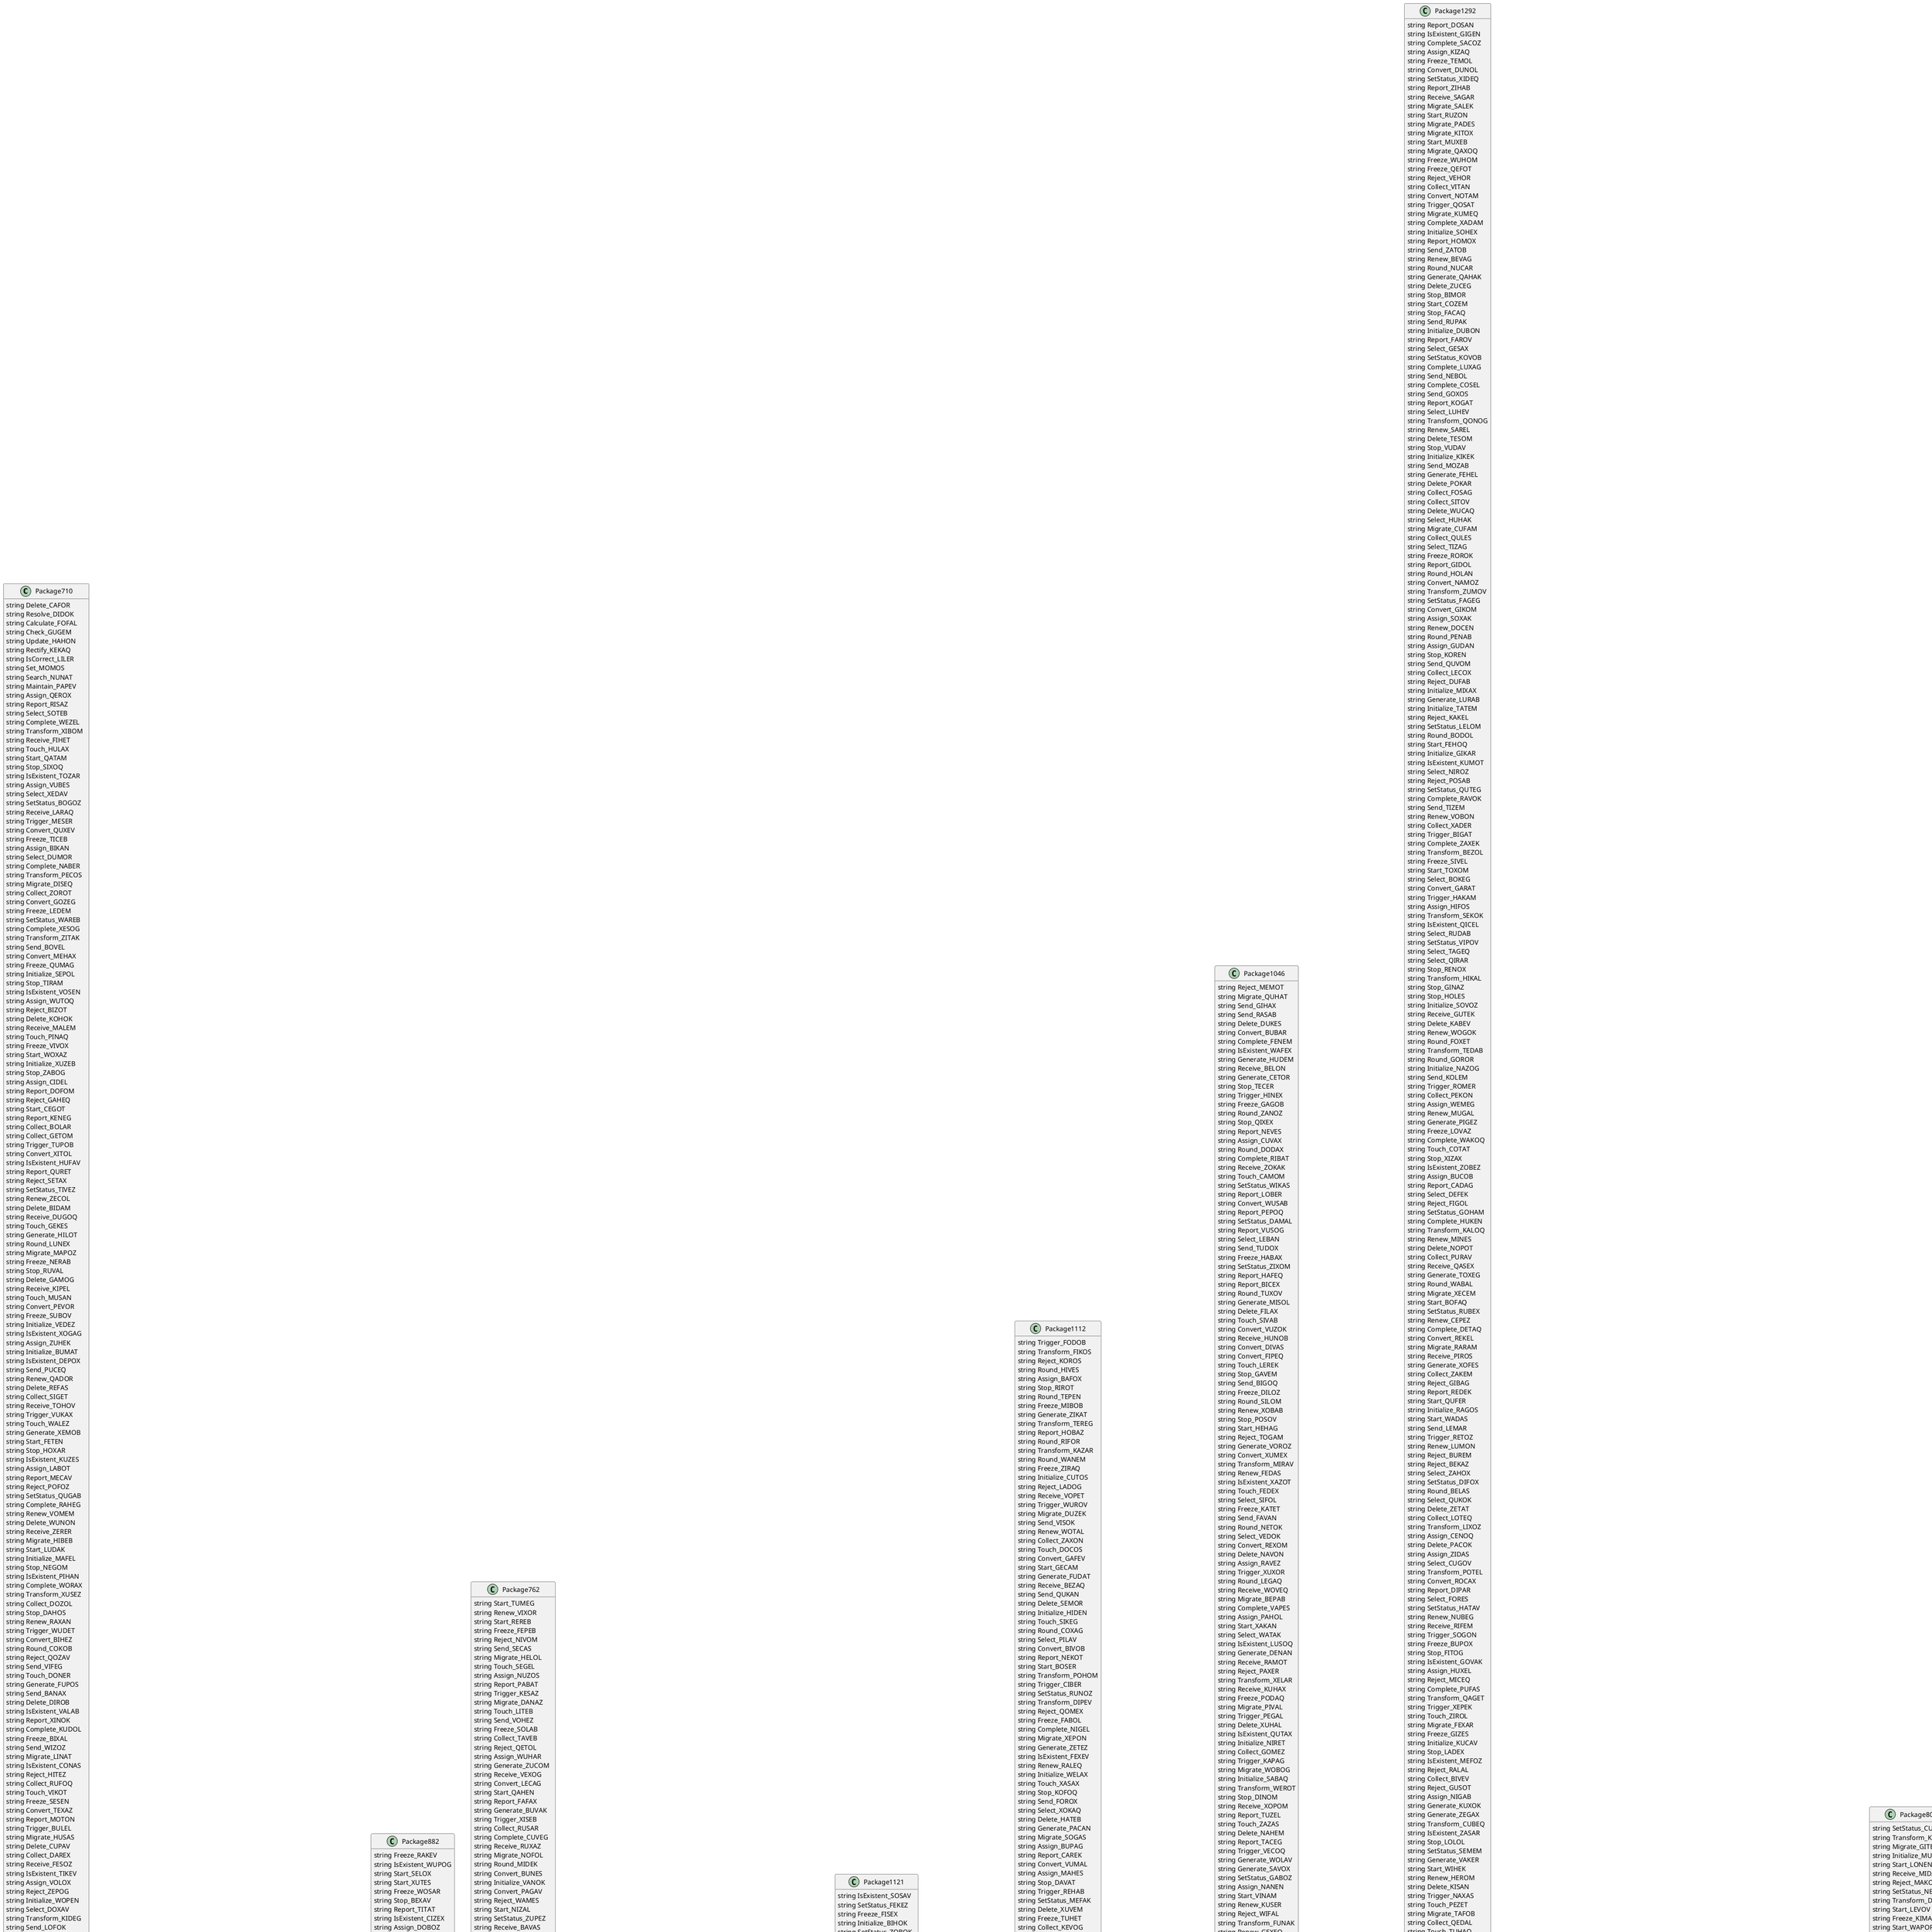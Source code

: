 @startuml
class Package710{
string Delete_CAFOR
string Resolve_DIDOK
string Calculate_FOFAL
string Check_GUGEM
string Update_HAHON
string Rectify_KEKAQ
string IsCorrect_LILER
string Set_MOMOS
string Search_NUNAT
string Maintain_PAPEV
string Assign_QEROX
string Report_RISAZ
string Select_SOTEB
string Complete_WEZEL
string Transform_XIBOM
string Receive_FIHET
string Touch_HULAX
string Start_QATAM
string Stop_SIXOQ
string IsExistent_TOZAR
string Assign_VUBES
string Select_XEDAV
string SetStatus_BOGOZ
string Receive_LARAQ
string Trigger_MESER
string Convert_QUXEV
string Freeze_TICEB
string Assign_BIKAN
string Select_DUMOR
string Complete_NABER
string Transform_PECOS
string Migrate_DISEQ
string Collect_ZOROT
string Convert_GOZEG
string Freeze_LEDEM
string SetStatus_WAREB
string Complete_XESOG
string Transform_ZITAK
string Send_BOVEL
string Convert_MEHAX
string Freeze_QUMAG
string Initialize_SEPOL
string Stop_TIRAM
string IsExistent_VOSEN
string Assign_WUTOQ
string Reject_BIZOT
string Delete_KOHOK
string Receive_MALEM
string Touch_PINAQ
string Freeze_VIVOX
string Start_WOXAZ
string Initialize_XUZEB
string Stop_ZABOG
string Assign_CIDEL
string Report_DOFOM
string Reject_GAHEQ
string Start_CEGOT
string Report_KENEG
string Collect_BOLAR
string Collect_GETOM
string Trigger_TUPOB
string Convert_XITOL
string IsExistent_HUFAV
string Report_QURET
string Reject_SETAX
string SetStatus_TIVEZ
string Renew_ZECOL
string Delete_BIDAM
string Receive_DUGOQ
string Touch_GEKES
string Generate_HILOT
string Round_LUNEX
string Migrate_MAPOZ
string Freeze_NERAB
string Stop_RUVAL
string Delete_GAMOG
string Receive_KIPEL
string Touch_MUSAN
string Convert_PEVOR
string Freeze_SUBOV
string Initialize_VEDEZ
string IsExistent_XOGAG
string Assign_ZUHEK
string Initialize_BUMAT
string IsExistent_DEPOX
string Send_PUCEQ
string Renew_QADOR
string Delete_REFAS
string Collect_SIGET
string Receive_TOHOV
string Trigger_VUKAX
string Touch_WALEZ
string Generate_XEMOB
string Start_FETEN
string Stop_HOXAR
string IsExistent_KUZES
string Assign_LABOT
string Report_MECAV
string Reject_POFOZ
string SetStatus_QUGAB
string Complete_RAHEG
string Renew_VOMEM
string Delete_WUNON
string Receive_ZERER
string Migrate_HIBEB
string Start_LUDAK
string Initialize_MAFEL
string Stop_NEGOM
string IsExistent_PIHAN
string Complete_WORAX
string Transform_XUSEZ
string Collect_DOZOL
string Stop_DAHOS
string Renew_RAXAN
string Trigger_WUDET
string Convert_BIHEZ
string Round_COKOB
string Reject_QOZAV
string Send_VIFEG
string Touch_DONER
string Generate_FUPOS
string Send_BANAX
string Delete_DIROB
string IsExistent_VALAB
string Report_XINOK
string Complete_KUDOL
string Freeze_BIXAL
string Send_WIZOZ
string Migrate_LINAT
string IsExistent_CONAS
string Reject_HITEZ
string Collect_RUFOQ
string Touch_VIKOT
string Freeze_SESEN
string Convert_TEXAZ
string Report_MOTON
string Trigger_BULEL
string Migrate_HUSAS
string Delete_CUPAV
string Collect_DAREX
string Receive_FESOZ
string IsExistent_TIKEV
string Assign_VOLOX
string Reject_ZEPOG
string Initialize_WOPEN
string Select_DOXAV
string Transform_KIDEG
string Send_LOFOK
string Complete_NULOV
string Transform_PAMAX
string Delete_SORAG
string Collect_TUSEK
string Receive_VATOL
string Touch_DAGAK
string SetStatus_WUCOL
string Freeze_QOXEM
string SetStatus_CILEB
string Initialize_PILOR
string Generate_MULEX
string Assign_XOZER
string Generate_WADON
string Convert_XEFAQ
string Round_ZIGER
string Migrate_BOHOS
string Freeze_CUKAT
string Start_DALEV
string Initialize_FEMOX
string Select_WIMOV
string Stop_SOBOM
string Round_LARET
string Reject_XAGOQ
string SetStatus_ZEHAR
string Complete_BIKES
string Renew_FANEX
string Select_CINAK
string Collect_NABOV
string Delete_HEKAV
string Collect_KILEX
string Complete_HAMEL
string Touch_XEHOS
string SetStatus_XOGEM
string Complete_ZUHON
string Collect_GUPEV
string Assign_XIKOV
string Complete_VESEQ
string Collect_HUKOS
string IsExistent_XECOR
string Complete_GILOB
string Stop_PUVOS
string Report_KECOK
string Select_LIDAL
string SetStatus_NUGON
string Complete_PAHAQ
string Transform_QEKER
string Report_FOMEL
string Select_GUNOM
string Complete_LISOR
string Transform_MOTAS
string Send_NUVET
string Generate_WEGOL
string Round_ZOKEN
string Stop_GORAV
string IsExistent_HUSEX
string Renew_ZEPAM
string Initialize_VEROB
string Generate_SOREM
string Round_VATAQ
string Migrate_WEVER
string Freeze_XIXOS
string Start_ZOZAT
string Initialize_BUBEV
string Stop_CACOX
string IsExistent_DEDAZ
string Assign_FIFEB
string Report_GOGOG
string Complete_MIMAN
string Transform_NONEQ
string Send_PUPOR
string Renew_QARAS
string Receive_TOVAX
string Trigger_VUXEZ
string Convert_ZICEK
string Assign_LANAV
string Migrate_HINOG
string IsExistent_TAFAL
string Assign_VEGEM
string Complete_XOZOV
string Generate_LIMOQ
string Convert_MONAR
string Round_NUPES
string Stop_TUXAB
string IsExistent_VAZEG
string SetStatus_CAGAQ
string Complete_DEHER
string Trigger_NOSOG
string Touch_PUTAK
string Generate_QAVEL
string Transform_LASEN
string Receive_RABAV
string Generate_VOFAB
string Convert_WUGEG
string Stop_FAPER
string IsExistent_GEROS
string Touch_ZAMET
string Initialize_PAGEB
string Select_VANAN
string SetStatus_XIROR
string Complete_ZOSAS
string Collect_GOBOB
string Start_SINOT
string Delete_LAHAT
string Collect_MEKEV
string Receive_NILOX
string Transform_MAMOL
string Convert_XUBOZ
string Migrate_BEDEG
string Freeze_CIFOK
string Complete_QITAZ
string Transform_ROVEB
string Send_SUXOG
string Receive_XODAN
string Stop_MOSEK
string Select_RIZOQ
string SetStatus_TUCES
string Round_LETER
string Start_PUZEV
string Initialize_QABOX
string Stop_RECAZ
string IsExistent_SIDEB
string Assign_TOFOG
string Select_WAHEL
string Complete_BOMEQ
string Send_DAPAS
string Collect_HOTAX
string Receive_KUVEZ
string Generate_NIBEK
string Convert_POCOL
string Round_QUDAM
string Migrate_RAFEN
string Start_TIHAR
string Initialize_VOKES
string Select_CORAB
string SetStatus_FATOK
string Complete_GEVAL
string Receive_PIFAT
string Trigger_QOGEV
string Generate_SAKAZ
string Convert_TELEB
string Round_VIMOG
string Migrate_WONAK
string Freeze_XUPEL
string Start_ZAROM
string Initialize_BESAN
string Stop_CITEQ
string Select_HEBOV
string Reject_KICAX
string SetStatus_LODEZ
string Complete_MUFOB
string Trigger_VEPAR
string Touch_WIRES
string Initialize_GUCOK
string Report_MOHAQ
string Select_NUKER
string Start_LEKAX
string Complete_WAXAR
string Send_FAKEQ
string Trigger_MARAX
string Touch_NESEZ
string Generate_PITOB
string Convert_QOVAG
string Round_RUXEK
string Migrate_SAZOL
string Freeze_TEBAM
string Start_VICEN
string Initialize_WODOQ
string Stop_XUFAR
string IsExistent_ZAGES
string Assign_BEHOT
string Report_CIKAV
string Select_DOLEX
string Reject_FUMOZ
string Initialize_CEMEL
}
class Package758{
string Generate_NUFOT
}
class Package1004{
string Reject_VILON
}
class Package1277{
string Select_VOVEV
string Reject_HEFOK
string Renew_HITOK
}
class Package882{
string Freeze_RAKEV
string IsExistent_WUPOG
string Start_SELOX
string Start_XUTES
string Freeze_WOSAR
string Stop_BEXAV
string Report_TITAT
string IsExistent_CIZEX
string Assign_DOBOZ
string Stop_VONEB
string Start_PIGOK
string Reject_ZUXAQ
string Freeze_NACEL
string Assign_DUPET
string SetStatus_WETEX
string Generate_HEVAZ
string Touch_BILAG
string Reject_SAFEG
string Stop_NARAR
string Collect_VEFES
string Receive_WIGOT
string Touch_FISAS
string Stop_VAGAS
string Delete_MERAM
string Collect_NISEN
string Migrate_CIMET
string Generate_NOPAZ
string Trigger_BANEG
string Trigger_PUCOT
string Receive_VAHAM
string Freeze_COTEZ
string Reject_SOBAR
string Select_WEXAB
string Reject_XIZEG
string Complete_BUCAL
string Trigger_LEMEV
string Select_SOHOG
string Generate_KABOB
string Renew_KINAB
string Round_DEZOM
string Convert_CAXEL
string Assign_DILAK
string Migrate_POZAG
string Delete_LOPEG
}
class Package762{
string Start_TUMEG
string Renew_VIXOR
string Start_REREB
string Freeze_FEPEB
string Reject_NIVOM
string Send_SECAS
string Migrate_HELOL
string Touch_SEGEL
string Assign_NUZOS
string Report_PABAT
string Trigger_KESAZ
string Migrate_DANAZ
string Touch_LITEB
string Send_VOHEZ
string Freeze_SOLAB
string Collect_TAVEB
string Reject_QETOL
string Assign_WUHAR
string Generate_ZUCOM
string Receive_VEXOG
string Convert_LECAG
string Start_QAHEN
string Report_FAFAX
string Generate_BUVAK
string Trigger_XISEB
string Collect_RUSAR
string Complete_CUVEG
string Receive_RUXAZ
string Migrate_NOFOL
string Round_MIDEK
string Convert_BUNES
string Initialize_VANOK
string Convert_PAGAV
string Reject_WAMES
string Start_NIZAL
string SetStatus_ZUPEZ
string Receive_BAVAS
string Collect_FIDEM
string Collect_HECEL
string Receive_KIDOM
string Round_QILET
string Migrate_ROMOV
string Freeze_SUNAX
string Assign_ZUVOL
string Select_CEZEN
string Reject_DIBOQ
string SetStatus_FOCAR
string Complete_GUDES
string Renew_LIHEX
string Trigger_QENOK
string Touch_RIPAL
string SetStatus_WAFOG
string Initialize_XITAQ
string Generate_KEPEV
string Migrate_LAVEG
string IsExistent_WOMOL
string SetStatus_POXAN
string Delete_FONAT
string Stop_HUBAN
string Receive_DICEZ
string Send_FEZAL
string Start_GUKET
string Receive_HAROX
string Trigger_TASOX
string Round_ZUZAK
string Round_QASOG
string Reject_DAHAX
string Reject_NAREV
string Collect_RIBEZ
string Migrate_VOTOM
string Renew_REBAL
string Complete_KURAM
string Collect_KUDAQ
string Transform_VUSAM
string Renew_ZUXET
string Collect_CEBAX
string Freeze_KUFOZ
string Initialize_MEHEG
string Stop_NIKOK
string Report_RANON
string Trigger_WONOZ
string Select_LUVOX
string Start_COMON
string Initialize_KIXOL
string Start_POVEZ
string Send_QOGAR
string Initialize_BOXEZ
string Reject_VUDEB
string Renew_DATAB
string Complete_ZIPAV
string Report_SUFAN
string Round_VURAS
string Collect_GIXOK
string Select_SEPAQ
string Convert_LUKEQ
string Transform_XAVEV
string Migrate_NEMAS
string Freeze_PINET
string IsExistent_TETOB
string SetStatus_VOSOS
}
class Package1215{
string Convert_QULOX
}
class Package1230{
string Send_LUHOB
}
class Package1298{
string Renew_NADEZ
}
class Package1121{
string IsExistent_SOSAV
string SetStatus_FEKEZ
string Freeze_FISEX
string Initialize_BIHOK
string SetStatus_ZOBOK
string Report_GENAQ
string Assign_HOHOQ
string Start_NIMEM
string Assign_SESOS
string Touch_LACON
string Generate_QOPER
string Touch_REMAN
string Convert_TOPOR
string Migrate_WASET
string Collect_TELAV
string Select_VULAR
string Generate_RUMOL
string Select_XUZOL
string Transform_GOSOL
string Convert_XAPET
string Start_DUVOB
string Stop_COKAL
string Generate_GIFOZ
string Initialize_PONON
string SetStatus_DOHOT
string Receive_NASAL
string Report_TUMOM
string Receive_HUCAG
string Generate_MIGAM
string Convert_NOHEN
string Freeze_REMES
string Trigger_ZUFEQ
string Collect_PEXAQ
string Transform_PABEZ
string Send_QECOB
}
class Package1153{
string Start_FUPAX
}
class Package1112{
string Trigger_FODOB
string Transform_FIKOS
string Reject_KOROS
string Round_HIVES
string Assign_BAFOX
string Stop_RIROT
string Round_TEPEN
string Freeze_MIBOB
string Generate_ZIKAT
string Transform_TEREG
string Report_HOBAZ
string Round_RIFOR
string Transform_KAZAR
string Round_WANEM
string Freeze_ZIRAQ
string Initialize_CUTOS
string Reject_LADOG
string Receive_VOPET
string Trigger_WUROV
string Migrate_DUZEK
string Send_VISOK
string Renew_WOTAL
string Collect_ZAXON
string Touch_DOCOS
string Convert_GAFEV
string Start_GECAM
string Generate_FUDAT
string Receive_BEZAQ
string Send_QUKAN
string Delete_SEMOR
string Initialize_HIDEN
string Touch_SIKEG
string Round_COXAG
string Select_PILAV
string Convert_BIVOB
string Report_NEKOT
string Start_BOSER
string Transform_POHOM
string Trigger_CIBER
string SetStatus_RUNOZ
string Transform_DIPEV
string Reject_QOMEX
string Freeze_FABOL
string Complete_NIGEL
string Migrate_XEPON
string Generate_ZETEZ
string IsExistent_FEXEV
string Renew_RALEQ
string Initialize_WELAX
string Touch_XASAX
string Stop_KOFOQ
string Send_FOROX
string Select_XOKAQ
string Delete_HATEB
string Generate_PACAN
string Migrate_SOGAS
string Assign_BUPAG
string Report_CAREK
string Convert_VUMAL
string Assign_MAHES
string Stop_DAVAT
string Trigger_REHAB
string SetStatus_MEFAK
string Delete_XUVEM
string Freeze_TUHET
string Collect_KEVOG
string Delete_NODAV
string Generate_XEBAG
string Complete_CENAT
string Start_VAKOV
string IsExistent_ZONOB
string Stop_XIMEZ
string IsExistent_LUGAR
string Complete_SAPAB
string Assign_GIZOX
string Renew_GUSAZ
string Select_KUCEB
string Collect_DOMAM
string Receive_FUNEN
string Renew_MICOT
string Touch_NUBOM
string Report_WIHON
string Convert_QEDEQ
string Receive_LIXAK
string SetStatus_GOVEN
string Select_DESOL
string Trigger_GAPOQ
string Freeze_PEZOZ
string Generate_KISES
string Reject_ZULER
string Receive_QAGOZ
string Delete_RESET
string Freeze_KOPAK
string Collect_PUFEX
string Freeze_DAGEN
string Report_MEPEX
string Receive_ZEFOS
string Touch_COHEV
string Convert_FALAZ
string Round_GEMEB
string SetStatus_KIGAL
string Collect_VOXAL
string Complete_LOHEM
string Complete_KILAS
string Send_RILOS
string Touch_TIDOZ
string Round_PUKOQ
string Trigger_FINAL
string Touch_GOPEM
string Receive_HOZAL
string Migrate_FIMOM
string Report_TIGOS
string Freeze_MEXOK
string Initialize_POBEM
string Select_VOHAT
string Delete_FASEL
string Renew_KIBOZ
string Delete_TUBAT
string Reject_MOFEM
string Start_HUPEQ
string IsExistent_MITET
string Select_MUCOS
string Initialize_KAROR
string Trigger_DANOT
string Touch_LUZOR
string Generate_MABAS
string Start_SAHOB
string Receive_NAFOK
string Generate_ROKON
string Initialize_ZUSOX
string Stop_BATAZ
string Transform_WACAZ
string Renew_CABOK
string Assign_FECEK
string Freeze_FUXON
string Report_SOPES
string Migrate_PUNOX
string Freeze_QAPAZ
string Start_FIXEL
string Renew_DURAK
string Select_BEROQ
string Reject_DIMEN
string Reject_HACOM
string Trigger_QEBEG
string Report_BIPOZ
string Round_DELEL
string Convert_HOSOZ
string Delete_LOCAB
string Report_PUXAX
string Stop_FOKEX
string Touch_RAXES
string Trigger_KUBEM
string Freeze_BOBAG
string Receive_WUZEM
string Touch_QOLEK
string Transform_MUKON
string SetStatus_HUFEB
string Touch_PAKOZ
}
class Package1197{
string Initialize_REKOQ
string Assign_SOLEL
string Migrate_MESOV
string Receive_SOCOB
string Renew_PAXOV
string Trigger_TUDAG
string SetStatus_HOPOL
string Reject_FACET
string Touch_SAROQ
string SetStatus_BOTAB
string Initialize_WUSEL
}
class Package1046{
string Reject_MEMOT
string Migrate_QUHAT
string Send_GIHAX
string Send_RASAB
string Delete_DUKES
string Convert_BUBAR
string Complete_FENEM
string IsExistent_WAFEX
string Generate_HUDEM
string Receive_BELON
string Generate_CETOR
string Stop_TECER
string Trigger_HINEX
string Freeze_GAGOB
string Round_ZANOZ
string Stop_QIXEX
string Report_NEVES
string Assign_CUVAX
string Round_DODAX
string Complete_RIBAT
string Receive_ZOKAK
string Touch_CAMOM
string SetStatus_WIKAS
string Report_LOBER
string Convert_WUSAB
string Report_PEPOQ
string SetStatus_DAMAL
string Report_VUSOG
string Select_LEBAN
string Send_TUDOX
string Freeze_HABAX
string SetStatus_ZIXOM
string Report_HAFEQ
string Report_BICEX
string Round_TUXOV
string Generate_MISOL
string Delete_FILAX
string Touch_SIVAB
string Convert_VUZOK
string Receive_HUNOB
string Convert_DIVAS
string Convert_FIPEQ
string Touch_LEREK
string Stop_GAVEM
string Send_BIGOQ
string Freeze_DILOZ
string Round_SILOM
string Renew_XOBAB
string Stop_POSOV
string Start_HEHAG
string Reject_TOGAM
string Generate_VOROZ
string Convert_XUMEX
string Transform_MIRAV
string Renew_FEDAS
string IsExistent_XAZOT
string Touch_FEDEX
string Select_SIFOL
string Freeze_KATET
string Send_FAVAN
string Round_NETOK
string Select_VEDOK
string Convert_REXOM
string Delete_NAVON
string Assign_RAVEZ
string Trigger_XUXOR
string Round_LEGAQ
string Receive_WOVEQ
string Migrate_BEPAB
string Complete_VAPES
string Assign_PAHOL
string Start_XAKAN
string Select_WATAK
string IsExistent_LUSOQ
string Generate_DENAN
string Receive_RAMOT
string Reject_PAXER
string Transform_XELAR
string Receive_KUHAX
string Freeze_PODAQ
string Migrate_PIVAL
string Trigger_PEGAL
string Delete_XUHAL
string IsExistent_QUTAX
string Initialize_NIRET
string Collect_GOMEZ
string Trigger_KAPAG
string Migrate_WOBOG
string Initialize_SABAQ
string Transform_WEROT
string Stop_DINOM
string Receive_XOPOM
string Report_TUZEL
string Touch_ZAZAS
string Delete_NAHEM
string Report_TACEG
string Trigger_VECOQ
string Generate_WOLAV
string Generate_SAVOX
string SetStatus_GABOZ
string Assign_NANEN
string Start_VINAM
string Renew_KUSER
string Reject_WIFAL
string Transform_FUNAK
string Renew_GEXEQ
string Generate_BEBET
string Delete_MANAQ
string Touch_NEFAX
string Stop_WUXES
string Delete_HIZOR
string Round_RUKAG
string Trigger_MADOV
string Migrate_POLOB
string Send_MUNOV
string Convert_FAXOX
string Round_GEZAZ
string Assign_QOKEQ
string Report_RULOR
string Select_SAMAS
string Reject_TENET
string Trigger_GACEN
string Touch_HEDOQ
string Convert_LOGES
string Freeze_PELEX
string Start_VAVET
string Initialize_CUGER
string IsExistent_FEKAT
string Assign_XEGOZ
string Initialize_QAMEV
string Delete_GIFET
string Convert_ZUGOT
string Stop_HAPOK
string SetStatus_VUHEN
string Migrate_VAZAX
string Initialize_ZODAG
string IsExistent_CAGOL
string Renew_VUPEK
string Trigger_RIXOV
string Receive_MIREB
string Complete_NUZAX
string IsExistent_QAKOS
string Convert_ZINAG
string Migrate_CUROL
string Freeze_DASAM
string Initialize_GIVOQ
string Select_NIDEX
string Trigger_BISOS
string Receive_LIKOG
string Stop_PEBAK
string Assign_RODOM
string Stop_TUKOZ
string Select_ZOPAL
string Transform_FIVER
string Trigger_NOFEB
string Touch_PUGOG
string Select_FEZOB
string Touch_TIPEX
string Collect_WINEL
string Send_XISAV
string Renew_BONOT
string Touch_HOVEG
string Migrate_NICON
string Report_XUGEV
string Stop_BUFEK
string Reject_KEZAB
string Receive_GUHOL
string Round_SIZAN
string Freeze_VUCOR
string Transform_KIROK
string Collect_FALOT
string Delete_BUVOZ
string Collect_CAXAB
string Receive_DEZEG
string Transform_GIPON
string Reject_LIVET
string Delete_VEMAK
string Migrate_TOBEQ
string Convert_QOHOB
string Collect_KOBAS
string Initialize_HALOV
string Migrate_NOREK
string Round_WIGAZ
string Send_HAKOG
string Renew_ZOTEX
string Send_NOSEX
string Assign_TOREB
string Round_BAHAV
string Trigger_LAKEZ
string Round_QUPOL
string IsExistent_HEXON
string Reject_KINOV
string Receive_LUCET
string Transform_ZEFEN
string Generate_KAMEZ
string Transform_DAKEG
string Generate_POVAT
string Delete_NEXAG
string Trigger_HODAS
string Send_SUKEB
string Send_ZIMES
string Reject_FUZEX
string IsExistent_KEFEM
string Convert_LENOB
string Round_MIPAG
string Freeze_PUSOL
string Send_FELOK
string Receive_NIXEV
string Delete_QODEN
string Trigger_CIMAQ
string Convert_KAFON
string Migrate_MIHER
string Start_PULAT
string Reject_XEVEL
string Receive_QILAQ
string Freeze_NOKOS
string Complete_BOZAN
string Stop_MOFAG
string Touch_BASEQ
string IsExistent_NUGEK
string Touch_SUNOS
string Generate_TAPAT
string Select_DAPON
string Stop_PALEN
string Complete_XIVOZ
string Send_VEPOM
string Convert_KIXEB
string Collect_HAZEN
string Delete_QINOS
string Stop_KICOS
string Convert_CEMAB
string Delete_QUGEL
string Collect_RAHOM
string Initialize_FAXAG
string IsExistent_HIBOL
string Start_KIFEV
string Initialize_LOGOX
}
class Package1239{
string Round_WOVOT
}
class Package1292{
string Report_DOSAN
string IsExistent_GIGEN
string Complete_SACOZ
string Assign_KIZAQ
string Freeze_TEMOL
string Convert_DUNOL
string SetStatus_XIDEQ
string Report_ZIHAB
string Receive_SAGAR
string Migrate_SALEK
string Start_RUZON
string Migrate_PADES
string Migrate_KITOX
string Start_MUXEB
string Migrate_QAXOQ
string Freeze_WUHOM
string Freeze_QEFOT
string Reject_VEHOR
string Collect_VITAN
string Convert_NOTAM
string Trigger_QOSAT
string Migrate_KUMEQ
string Complete_XADAM
string Initialize_SOHEX
string Report_HOMOX
string Send_ZATOB
string Renew_BEVAG
string Round_NUCAR
string Generate_QAHAK
string Delete_ZUCEG
string Stop_BIMOR
string Start_COZEM
string Stop_FACAQ
string Send_RUPAK
string Initialize_DUBON
string Report_FAROV
string Select_GESAX
string SetStatus_KOVOB
string Complete_LUXAG
string Send_NEBOL
string Complete_COSEL
string Send_GOXOS
string Report_KOGAT
string Select_LUHEV
string Transform_QONOG
string Renew_SAREL
string Delete_TESOM
string Stop_VUDAV
string Initialize_KIKEK
string Send_MOZAB
string Generate_FEHEL
string Delete_POKAR
string Collect_FOSAG
string Collect_SITOV
string Delete_WUCAQ
string Select_HUHAK
string Migrate_CUFAM
string Collect_QULES
string Select_TIZAG
string Freeze_ROROK
string Report_GIDOL
string Round_HOLAN
string Convert_NAMOZ
string Transform_ZUMOV
string SetStatus_FAGEG
string Convert_GIKOM
string Assign_SOXAK
string Renew_DOCEN
string Round_PENAB
string Assign_GUDAN
string Stop_KOREN
string Send_QUVOM
string Collect_LECOX
string Reject_DUFAB
string Initialize_MIXAX
string Generate_LURAB
string Initialize_TATEM
string Reject_KAKEL
string SetStatus_LELOM
string Round_BODOL
string Start_FEHOQ
string Initialize_GIKAR
string IsExistent_KUMOT
string Select_NIROZ
string Reject_POSAB
string SetStatus_QUTEG
string Complete_RAVOK
string Send_TIZEM
string Renew_VOBON
string Collect_XADER
string Trigger_BIGAT
string Complete_ZAXEK
string Transform_BEZOL
string Freeze_SIVEL
string Start_TOXOM
string Select_BOKEG
string Convert_GARAT
string Trigger_HAKAM
string Assign_HIFOS
string Transform_SEKOK
string IsExistent_QICEL
string Select_RUDAB
string SetStatus_VIPOV
string Select_TAGEQ
string Select_QIRAR
string Stop_RENOX
string Transform_HIKAL
string Stop_GINAZ
string Stop_HOLES
string Initialize_SOVOZ
string Receive_GUTEK
string Delete_KABEV
string Renew_WOGOK
string Round_FOXET
string Transform_TEDAB
string Round_GOROR
string Initialize_NAZOG
string Send_KOLEM
string Trigger_ROMER
string Collect_PEKON
string Assign_WEMEG
string Renew_MUGAL
string Generate_PIGEZ
string Freeze_LOVAZ
string Complete_WAKOQ
string Touch_COTAT
string Stop_XIZAX
string IsExistent_ZOBEZ
string Assign_BUCOB
string Report_CADAG
string Select_DEFEK
string Reject_FIGOL
string SetStatus_GOHAM
string Complete_HUKEN
string Transform_KALOQ
string Renew_MINES
string Delete_NOPOT
string Collect_PURAV
string Receive_QASEX
string Generate_TOXEG
string Round_WABAL
string Migrate_XECEM
string Start_BOFAQ
string SetStatus_RUBEX
string Renew_CEPEZ
string Complete_DETAQ
string Convert_REKEL
string Migrate_RARAM
string Receive_PIROS
string Generate_XOFES
string Collect_ZAKEM
string Reject_GIBAG
string Report_REDEK
string Start_QUFER
string Initialize_RAGOS
string Start_WADAS
string Send_LEMAR
string Trigger_RETOZ
string Renew_LUMON
string Reject_BUREM
string Reject_BEKAZ
string Select_ZAHOX
string SetStatus_DIFOX
string Round_BELAS
string Select_QUKOK
string Delete_ZETAT
string Collect_LOTEQ
string Transform_LIXOZ
string Assign_CENOQ
string Delete_PACOK
string Assign_ZIDAS
string Select_CUGOV
string Transform_POTEL
string Convert_ROCAX
string Report_DIPAR
string Select_FORES
string SetStatus_HATAV
string Renew_NUBEG
string Receive_RIFEM
string Trigger_SOGON
string Freeze_BUPOX
string Stop_FITOG
string IsExistent_GOVAK
string Assign_HUXEL
string Reject_MICEQ
string Complete_PUFAS
string Transform_QAGET
string Trigger_XEPEK
string Touch_ZIROL
string Migrate_FEXAR
string Freeze_GIZES
string Initialize_KUCAV
string Stop_LADEX
string IsExistent_MEFOZ
string Reject_RALAL
string Collect_BIVEV
string Reject_GUSOT
string Assign_NIGAB
string Generate_KUXOK
string Generate_ZEGAX
string Transform_CUBEQ
string IsExistent_ZASAR
string Stop_LOLOL
string SetStatus_SEMEM
string Generate_VAKER
string Start_WIHEK
string Renew_HEROM
string Delete_KISAN
string Trigger_NAXAS
string Touch_PEZET
string Migrate_TAFOB
string Collect_QEDAL
string Touch_TUHAQ
string Convert_WELOS
string Migrate_ZONEV
string Start_CARAZ
string Initialize_DESEB
string Report_KAZOM
string SetStatus_NODOR
string Delete_TOLEZ
string Receive_WANAG
string Generate_BOSAM
string Convert_CUTEN
string Round_DAVOQ
string Start_HOBOT
string Complete_TINON
string Transform_VOPAQ
string Renew_XASOS
string Receive_COXOX
string Trigger_DUZAZ
string Round_XIMAT
string Generate_RACEB
string Send_REHOV
string Collect_VUMOB
string Report_POHEG
string Complete_KEVEX
string Receive_MUVOR
string Convert_LOTOT
string Renew_SIKAX
string Renew_KELAK
string Start_QIBAB
string IsExistent_BAMEN
string Initialize_MASOM
string Transform_XUGOB
string Complete_WOFEZ
string Stop_ZULAM
string Complete_TAVAV
string Renew_BEKEK
string Send_ZAHAG
string Delete_CILOL
string Initialize_ROCEG
string Send_WURER
string Round_MUVAV
string Delete_FUDOQ
string Select_KEGOR
string Stop_SUDOK
string Round_SUDEZ
string Start_LUREL
string Stop_NETAN
string IsExistent_PIVEQ
string Report_RUZAS
string Select_SABET
string Reject_TECOV
string SetStatus_VIDAX
string Touch_HERAR
string Migrate_NAXEX
string Assign_QOXOR
string SetStatus_SUHAV
string Freeze_VEGAG
string Touch_NUMEL
string Generate_PANOM
string Convert_QEPAN
string Round_RIREQ
string Migrate_SOSOR
string Freeze_TUTAS
string Collect_HOGOV
string Collect_XIHOG
string Stop_SEHAT
string Receive_TULOS
string Stop_ZIGOV
string SetStatus_MEROG
string Touch_QUBAZ
string Select_RILEN
string Initialize_GUNEG
string Assign_LISEM
string IsExistent_PUBOB
string Send_LEBES
string Touch_XIXEN
string Report_SEXOB
string Report_QEKAM
string Trigger_PAREQ
string Assign_WOFAT
string Touch_KOPOZ
string Collect_GAFAR
string Trigger_FUSEV
string Trigger_BEDAX
string Delete_CEHON
string Delete_WAROL
string Transform_DEMEZ
string Transform_PIFOQ
string Generate_DOGOB
string Reject_PUHOV
string Stop_QOMAS
string Initialize_VUZAN
string Touch_HANAT
string Generate_BENOV
string Reject_TAZOZ
string Complete_GASAN
string Receive_KALAT
string Round_MUHOT
string Complete_BAROB
string Round_HADOB
string Round_MOSAZ
string Start_QEXAK
string Report_QIMAK
string Collect_TUGOL
string IsExistent_TUCAN
string Migrate_LEZEZ
string Touch_NOXOQ
string Convert_NIFER
string Reject_COVAN
string Reject_SOMOQ
string Generate_QIBOV
string Renew_BUROR
string Collect_DETET
string Receive_WERAZ
string SetStatus_TUNAR
string Delete_GOHER
string Initialize_XOKOL
string Start_KECEZ
string Convert_LAZAL
string Round_MEBEM
string Report_WUMAZ
string Select_XANEB
string Generate_TUBEZ
string IsExistent_KERAL
string Reject_CULOK
string SetStatus_QEZOS
string Renew_VAFAZ
string Delete_WEGEB
string Complete_LEPOT
string Select_NUVAQ
string Initialize_VOVAR
string Complete_HECAB
string Complete_GEHOK
string Transform_QOCAK
string Generate_RITAS
string Send_FODEV
string Collect_TIBOR
string Trigger_GITAB
string Send_NENAM
string Trigger_FIBOK
string Report_FIKEN
string Reject_HUMAR
string SetStatus_KANES
string Transform_SEXAL
string Select_CODOZ
string Start_TITOQ
string Reject_GODAZ
string Complete_FIREK
string Migrate_VUKEG
string Convert_MUDOM
string Touch_LOKAV
string Reject_WOTOB
string Assign_ZALEB
string Round_QOBAQ
string Report_ZUBOS
string Stop_WOHOX
string Convert_RIMEG
string Collect_SOKER
string Freeze_REZAR
string Generate_NEXEM
string Round_KOFEL
string IsExistent_KACEQ
string Convert_FEBOT
string Reject_LUBOL
string IsExistent_WIXAQ
string Transform_VEXEX
string Generate_GUKAQ
string Renew_BAGEM
string Delete_MUZET
string Renew_XONEG
string IsExistent_FOPAN
string Reject_ROSES
string Complete_ZOFOR
string Reject_WECAN
string Migrate_QIPEG
string Touch_FOHON
string Receive_CEFAL
string Trigger_DIGEM
string IsExistent_RIVOG
string Select_VABOM
string Initialize_BEFOM
string Collect_BADOK
string Freeze_QESAV
string SetStatus_LOPAX
string Stop_QETEB
string Transform_NASOB
string Freeze_XUCAK
string Generate_TADEV
string Complete_MUREZ
string Assign_FUKOR
string Delete_ZUPOK
string Round_VIZEB
string Report_GALAS
string Receive_PECAX
string Start_QUSOS
string Renew_GELOR
string Start_DOSOK
string SetStatus_BIRAK
string Transform_SIMOB
string Select_FEMAG
string Convert_MOBOQ
string Initialize_PASAZ
string Renew_DEKOV
string Assign_MATAR
string Freeze_MOPEV
string IsExistent_GEDER
string Freeze_KOCOG
string Transform_ROHAZ
string Trigger_MOLAK
string Stop_CIGAN
string Send_PETAG
string Renew_QIVEK
string Delete_ROXOL
string Collect_SUZAM
string Receive_TABEN
string IsExistent_DOHEQ
string Convert_SEDOG
string Receive_TISAB
string Select_GIVAT
string Stop_CERES
string SetStatus_HIMON
string Collect_BEGOB
string Collect_TINAS
string Trigger_QUVAR
string Transform_CADEM
string Delete_CASAS
string Assign_NOKAX
string Touch_ZOTOG
string Select_QAMOB
string SetStatus_SIPEK
string Transform_GALEX
string Migrate_GUZOV
string IsExistent_BOHAX
string Touch_FOVAQ
string IsExistent_NUTOL
string Renew_TAZAK
string Freeze_NEFEG
string Trigger_ROBOS
string Convert_VEFOX
}
class Package847{
string IsExistent_GANOV
string Stop_FUMET
}
class Package1114{
string Generate_HAGEK
}
class Package1338{
string Round_PIRAX
}
class Package893{
string Delete_LUFAX
}
class Package809{
string SetStatus_CUDAS
string Transform_KUVAT
string Migrate_GITEL
string Initialize_MUPOQ
string Start_LONEN
string Receive_MIDAZ
string Reject_MAKOX
string SetStatus_NELAZ
string Transform_DOFAR
string Start_LEVOV
string Freeze_KIMAM
string Start_WAPOR
string SetStatus_HOCEK
string Report_DAXEZ
string Reject_PIPAK
string Complete_XOLET
string SetStatus_SUTOT
string Send_CAHET
string Initialize_ZELEQ
string Transform_LAFAM
string IsExistent_BOTOV
string Generate_DUVEV
string Assign_GILEV
string Select_KUNAZ
string Reject_LAPEB
string Freeze_VUNEQ
string Trigger_SENAV
string Initialize_FUTAL
string Touch_WIDAR
string Collect_LEPAZ
string Select_BACAT
string Trigger_TEHES
string Transform_LUPER
string Touch_ZUKEX
string Reject_TUKAK
string Reject_RENAG
string Send_LOSAL
string Start_HUDOR
string Generate_BALOZ
string Select_BITOM
string Start_GOTOZ
string Trigger_QALOM
string Renew_HUZAT
string SetStatus_CASON
string Renew_NIHOQ
string Send_CODAK
string Initialize_LIDOB
string Renew_DUFEL
string Select_LOSOB
string Renew_HOKEZ
}
class Package1253{
string Renew_ROSOX
}
class Package1144{
string Renew_QOZEB
}
class Package1337{
string Generate_MANET
string Start_SAVAG
string Receive_HIKEQ
}
class Package1353{
string Touch_QIVON
}
class Package1163{
string Transform_SUFES
}
class Package1154{
string Initialize_GAREZ
}
class Package1014{
string Round_NAFAN
string SetStatus_NINAV
string Initialize_WEXOV
string Round_SONOK
string Collect_WOREG
string Migrate_GACOS
string Complete_XUNER
string Send_PIXAZ
string Transform_FOZEN
string Collect_NEPER
string Initialize_SULET
string Stop_TAMOV
string Delete_KEDES
string Reject_BATEK
string Transform_WITOR
string Assign_RUGOK
string Report_VAVOZ
string Select_ZUSAG
string Receive_MOGAV
string Send_GUBOQ
string Collect_FUVAZ
string Assign_WIPEZ
string SetStatus_CEVOL
string Migrate_PEGEQ
}
class Package1289{
string Stop_ZANAK
string Collect_BOZES
string Trigger_XOHAV
string Assign_VADEQ
string Generate_CEHAS
string Send_FINOB
string Round_PUVEN
string Migrate_DOVEM
string Transform_ZOXAB
string IsExistent_FATEZ
string Round_CAPOT
string Migrate_DERAV
string Round_FAPAM
string IsExistent_LODAT
string Renew_TIDET
string Migrate_FOPOK
string Generate_ZAREG
string Complete_PEXOL
string Assign_RINAR
string Reject_CUZAL
string Select_TUROT
string Initialize_SISOG
string IsExistent_SUHOR
string Assign_ZOSON
string Select_XIGAS
string Convert_HALER
string Assign_LULAZ
string Stop_TOTAK
string Transform_GIDAQ
string Send_HOFER
string Collect_WUGAX
string Select_PIXOT
string Receive_HEGES
string Report_BOFET
string Trigger_ZURAN
string Round_BOPEK
string Initialize_NUKAM
string Select_CAVER
string Trigger_WEKEN
string Touch_XILOQ
string Receive_VIMEX
string Convert_VOKAN
string Migrate_XAMOR
string Freeze_ZENAS
string Initialize_COROV
string Receive_XAHEZ
string Start_VUGOZ
string Freeze_HANEZ
string Delete_VOFOV
string Start_RIGAV
string IsExistent_ROZOZ
string Touch_XUPAB
string Migrate_PAROT
string Reject_HAPAN
string Freeze_LIGEK
string Renew_NESAT
string Collect_ZUTOR
string Trigger_XULAS
string Migrate_KEFAG
string Renew_PEMER
string Migrate_LICEV
string Reject_FITAM
string Start_SIBES
string Receive_QUDOG
string Generate_FOBAX
string Initialize_DUNAQ
string IsExistent_MUBEN
string Delete_QOROQ
string Reject_SEHEZ
string Collect_DEGAS
string Start_MOHOL
string Initialize_XEFET
string Round_NOMEV
string Select_REVOS
string Reject_GINEK
string Reject_HIHOB
string Round_ZACAB
string Delete_VEBEL
string Initialize_TOPAV
string Stop_VUREX
string Trigger_MOZEL
string Send_ZUFAL
string Round_CUMOX
string Report_DEBEV
string Convert_GUCEZ
string Initialize_HEBER
string SetStatus_KOKAG
string Complete_HUXOQ
string Assign_WEBOK
string Report_DALOB
string Generate_RAPOG
string Round_KEMOS
string Generate_GUXER
string Touch_DIZOV
string Convert_SERAK
string Round_FOLOV
string Convert_DIKET
string Receive_SATES
string Report_LONOS
string Trigger_CEXET
string Transform_BUGAS
string Touch_VOMOR
string Touch_WAZOB
string Report_XICAL
string IsExistent_COCET
string Touch_VIXAV
string Initialize_LIRAG
string Round_DOREZ
string Start_RITEX
string Renew_HUMEV
string Send_DACOR
string Trigger_GUMOS
string Round_TISEL
string Receive_MENEK
string Select_MUPAT
string SetStatus_NAVEK
string Delete_TADAR
string Complete_FAZOR
string Complete_XEGAK
string Transform_ZIHEL
string Touch_VAFEK
string Generate_CUPEB
string Convert_DAROG
}
class Package1202{
string Select_XEREX
}
class Package1248{
string Reject_LOLAQ
}
class Package1316{
string Receive_CUBOT
}
class Package988{
string Complete_SEFOV
string Select_POBOR
string SetStatus_VAXAK
string IsExistent_LAVOM
string Receive_BINOL
string Transform_TIGAX
string Reject_QUCAS
string Freeze_CIREG
string Reject_NADAT
string SetStatus_PEFEV
string Complete_QIGOX
string Renew_TALOG
string Stop_DIBEL
string Receive_GEMAV
string Start_NEKEQ
string Migrate_XOTAZ
string Round_WISOX
string Convert_VEREV
string Freeze_ZUVEB
string Start_BAXOG
string IsExistent_FOCOM
string Send_QENEZ
string Renew_RIPOB
string Freeze_MAHAN
string Send_DEFON
string Trigger_KIHOT
string Convert_PONEK
string Send_GAPEL
string SetStatus_XUVAG
string Reject_BUFON
string Stop_KUTEL
string Assign_MEXAN
string Renew_WUKOB
string Collect_ZEMEK
string Delete_SAKOT
string Trigger_GEFEL
string Stop_LOZAM
string Trigger_MUNAB
string Start_ZADEL
string Reject_TIRER
string Assign_PAVAM
string Freeze_TOFEX
string Round_MALOR
string Reject_ZABAM
string Receive_FADAK
string Touch_HIGOM
string Generate_KOHAN
string Report_NIZEQ
string SetStatus_WOMAQ
string SetStatus_RADET
string Select_TEKEM
}
class Package1250{
string Complete_NANOS
string Assign_GAGAL
}
class Package760{
string Migrate_RIKOZ
}
class Package1331{
string Transform_BICOG
}
class Package1241{
string Freeze_ZAZEX
}
class Package1244{
string IsExistent_FUFOK
}
class Package1266{
string Freeze_QUBEK
}
class Package1030{
string Collect_QANEQ
}
class Package840{
string Convert_WODEL
}
class Package1198{
string Stop_SILAR
}
class Package1310{
string Report_PULEZ
}
class Package1228{
string Complete_HIFAX
}
class Package1209{
string Delete_HOCON
}
class Package1242{
string Start_BEBOZ
}
class Package1033{
string Touch_TOSET
string Delete_GEPOZ
}
class Package1345{
string Select_BEFAR
}
class Package1211{
string Receive_LAFER
}
class Package1225{
string Select_DUBAS
}
class Package1049{
string Transform_QUROZ
}
class Package1246{
string Report_HEHEM
}
class Package1249{
string SetStatus_MUMER
}
class Package1000{
string Stop_PIDAB
}
class Package1305{
string Round_XOPAR
string Generate_WOZEX
string Send_NALAQ
string Touch_QUNEB
string SetStatus_RIVAM
}
class Package1200{
string Assign_VUNOT
}
class Package1184{
string SetStatus_VALEL
}
class Package1208{
string Renew_GIBEM
}
class Package866{
string Initialize_KETON
}
class Package1113{
string Touch_GUFAG
string Freeze_NUMOQ
string Delete_WIKEX
}
class Package1355{
string Convert_SUZER
}
class Package1110{
string Delete_BAZOV
}
class Package1223{
string Assign_BIXEQ
}
class Package1203{
string Reject_ZISOZ
}
class Package1340{
string Freeze_RUTOB
string Select_TOCAZ
string Trigger_KOLOR
string Stop_GAKON
}
class Package1234{
string Receive_QONAM
}
class Package1013{
string Touch_KIBAK
}
class Package1222{
string IsExistent_ZEVAN
}
class Package1216{
string Round_RAMAZ
}
class Package1352{
string Trigger_PETEM
}
class Package1286{
string Freeze_VIKAZ
}
class Package1195{
string Freeze_PUGAM
}
class Package1233{
string Collect_PIMOL
}
class Package1009{
string Renew_CISEV
}
class Package1218{
string Freeze_TIPOG
}
class Package1319{
string Round_KUHEG
}
class Package1280{
string Receive_MAZON
}
class Package1201{
string Report_WAPAV
}
class Package1281{
string Trigger_NEBAQ
string Start_CUCEK
string Reject_CANOB
string Round_TOHAB
string Initialize_ZINEM
string Renew_QEGON
string Select_NOGET
string SetStatus_NEZEB
string Stop_BOPON
string Renew_POFAK
string Assign_KOCAM
string Select_MAFOQ
string Reject_NEGAR
string Select_GEGEZ
string Convert_HAZOS
string Reject_WEPEQ
string SetStatus_PIHES
string Renew_TENOZ
string Complete_LABAZ
string Trigger_ZATAL
string Delete_MOKOZ
string Generate_CIXON
string Convert_DOZAQ
string Delete_VIPAB
string Transform_CIHOX
string Delete_HIMAS
string Trigger_FAHAR
string Renew_LUBAQ
string IsExistent_PUNAG
string Generate_VEZAM
string Stop_LEGET
string SetStatus_BIFEL
string Complete_COGOM
string Complete_QANAL
string Touch_MEZAG
string Report_VIBAQ
string Select_WOCER
string SetStatus_ZAFAT
string Complete_BEGEV
string Transform_CUNOR
string Send_DOKAZ
string Send_SIRON
string IsExistent_NINOR
string Convert_SULAQ
string Renew_FULEB
string Report_GOSEB
string SetStatus_KEDAN
string Transform_BINEB
string Send_COPOG
string Assign_NOVOV
string Round_TAMER
string Convert_KASAQ
string Delete_GISOV
string Initialize_DIHAV
string Trigger_RUCAM
string Touch_TAXOL
string Round_MENON
string Collect_FEBEQ
string Round_NIKEZ
string SetStatus_HEKOR
string Transform_GAXAV
string Collect_MUDEG
string Migrate_VENOS
string Freeze_WIPAT
string Complete_LIFEQ
string Start_DEBAR
string Initialize_LALAN
string Collect_COFEN
string Trigger_LAXOB
string IsExistent_XAMAV
string Renew_BOCAV
string Delete_CUDEX
string Transform_VUFOL
string Collect_WAVOS
string Transform_REPEM
string Delete_VUTER
string Reject_KAVAK
string Select_FUGAN
string Freeze_BAFES
string Collect_HENAK
string Freeze_HEDAT
string Complete_MATEV
string Select_METEL
string Complete_QOKOT
string Select_VISEZ
string Transform_BAKAQ
string Trigger_CUFOG
string IsExistent_VIDOS
string IsExistent_RUNET
string Generate_GECOG
string Stop_VEVON
string Assign_SAPOV
string Convert_HIDAK
string Report_TERAX
string Transform_NEVOX
string IsExistent_HELAQ
}
class Package1219{
string Start_VORAK
}
class Package1122{
string Assign_TUTEX
}
class Package1237{
string Generate_TESAR
}
class Package1214{
string Generate_POKEV
}
class Package1229{
string Transform_KOGEZ
}
class Package888{
string SetStatus_DUXEQ
}
class Package1252{
string Send_QIREV
}
class Package1232{
string Delete_NELEK
}
class Package1224{
string Report_COZOR
}
class Package811{
string Transform_FEGOV
}
class Package1213{
string Touch_NIHAT
}
class Package1267{
string Initialize_SEDAM
}
class Package1168{
string Receive_ZUMAB
}
class Package1247{
string Select_KIKON
}
class Package1313{
string Send_WATEN
string Start_PANAR
}
class Package1356{
string Round_TABOS
}
class Package759{
string Round_QEHEX
}
class Package1284{
string Convert_RUFAT
}
class Package1212{
string Trigger_MEGOS
}
class Package841{
string Round_XUFOM
}
class Package1221{
string Stop_XATOM
}
class Package1240{
string Migrate_XUXAV
}
class Package1318{
string Convert_HOGAB
}
class Package1339{
string Migrate_QOSEZ
}
class Package1162{
string Complete_RODAR
}
class Package1251{
string Transform_PEPAT
}
class Package1044{
string Report_KUKAR
}
class Package1206{
string Transform_DAXOK
}
class Package1283{
string Generate_QODOS
}
class Package1354{
string Generate_ROXAQ
}
class Package1235{
string Trigger_RUPEN
}
class Package1238{
string Convert_VITES
}
class Package1008{
string Send_BERAT
}
class Package1007{
string Transform_ZAPOS
}
class Package839{
string Generate_VICAK
string Assign_SIHEN
}
class Package1357{
string Migrate_VECAT
}
class Package1227{
string SetStatus_GEDOV
}
class Package1324{
string IsExistent_RARER
}
class Package1199{
string IsExistent_TOMES
}
class Package1320{
string Migrate_LAKOK
}
class Package708{
string Send_ZOCAN
}
class Package1115{
string Convert_KEHOL
}
class Package1243{
string Initialize_CICAB
}
class Package992{
string Delete_XALAG
}
class Package995{
string Trigger_COPAM
}
class Package1116{
string Migrate_MOLEN
}
class Package870{
string Transform_BOREX
}
class Package1107{
string Reject_SUPOM
}
class Package1146{
string Receive_TEDEL
}
class Package815{
string Collect_LAMAG
}
class Package827{
string Assign_COGEG
}
class Package1135{
string IsExistent_DULEM
}
class Package791{
string IsExistent_ZILOK
}
class Package1001{
string IsExistent_QOFEG
string Reject_LIHAS
string Migrate_TUPAL
}
class Package1335{
string Collect_GEHAN
}
class Package1231{
string Renew_MAKAG
}
class Package999{
string Initialize_NECOZ
}
class Package1011{
string Receive_GAXEB
}
class Package797{
string Delete_NIBAZ
}
class Package871{
string Send_CUSOZ
}
class Package1119{
string Initialize_QEPES
}
class Package1217{
string Migrate_SENEB
}
class Package885{
string Report_ZESEL
}
class Package1129{
string Generate_SEZOT
}
class Package1254{
string Delete_SUTAZ
}
class Package864{
string Freeze_GURAL
}
class Package1010{
string Delete_DOTOX
}
class Package1330{
string Complete_ZEBEB
}
class Package831{
string Complete_KONAQ
}
class Package709{
string Renew_BUDEQ
}
class Package873{
string Delete_FEVEG
}
class Package998{
string Start_MABEX
}
class Package997{
string Freeze_LUZAV
}
class Package1012{
string Trigger_HEZOG
}
class Package712{
string Round_XATEG
}
class Package716{
string Send_HORAQ
}
class Package719{
string Touch_GOCAL
}
class Package720{
string IsExistent_SIPAZ
string Receive_FUBAM
string Generate_KIFAR
string Migrate_NAKAV
string Start_QIMOZ
string Initialize_RONAB
string Stop_SUPEG
string IsExistent_TAROK
string Assign_VESAL
string Report_WITEM
string Select_XOVON
string SetStatus_BAZER
}
class Package724{
string Collect_MONOM
}
class Package726{
string Renew_PUTOZ
}
class Package727{
string Delete_QAVAB
}
class Package728{
string Collect_REXEG
}
class Package729{
string Receive_SIZOK
}
class Package730{
string Trigger_TOBAL
}
class Package731{
string Touch_VUCEM
}
class Package732{
string IsExistent_HOPEB
}
class Package734{
string Generate_COMEK
string Assign_TAKAS
string Transform_SATAN
string Renew_GOPAG
string Complete_CALAX
string Migrate_NUTEB
string Select_BUMEZ
string Report_WEFOR
string Migrate_QEBOM
string SetStatus_ZASEV
string Trigger_MIVEN
string IsExistent_VUVEL
string Trigger_SAZEB
string Convert_LIROX
string Initialize_TOCOT
string Convert_MASEG
string Generate_LEKOS
string Initialize_HIPAM
string Send_BUZEG
string Migrate_VOGEL
string IsExistent_MUMAM
string Touch_QESOR
string Round_TIFAK
string Trigger_VOTEG
string Migrate_LUGOM
string Send_QAZOK
string Receive_NOBES
string Collect_MIZAR
string Send_HUTAM
string Renew_KAVEN
string Assign_DASER
string SetStatus_TARAN
string Send_XOVAS
string Delete_LEXOQ
string Complete_NEDEN
string Generate_REFEX
string Migrate_SIDAV
string Migrate_ZURES
string Migrate_BISAX
string Transform_HAFOT
}
class Package735{
string Migrate_GEREN
}
class Package736{
string Freeze_HISOQ
}
class Package737{
string Start_KOTAR
string Send_TEVEQ
string Delete_TEGAN
string Stop_ZISET
string Transform_WOKEM
string Send_RUDEL
string Transform_RABOR
string Complete_QUZEQ
string Migrate_TOMAN
string Transform_CESAG
string Reject_BOCOR
string Complete_RELEZ
string Touch_PORAM
string Delete_LATOS
string Send_CELER
string Renew_DIMOS
string Round_CEFEQ
string IsExistent_WOBAM
string Receive_GOFON
string Report_BUTAQ
string Generate_TIHOM
string Generate_SINEQ
string IsExistent_DABAG
string Trigger_HUGAQ
string Round_RECOT
string Reject_RIDOX
string Receive_ZACOV
string Convert_HENEN
string Delete_DECAL
string Touch_GEXOT
string Convert_KOBEX
string Round_LUCOZ
string Migrate_MADAB
string Select_WOPOS
string Reject_XURAT
string Complete_BETOX
string Transform_CIVAZ
string Send_DOXEB
string Renew_FUZOG
string Send_XANOL
string Reject_NUNEZ
string IsExistent_SALON
string Start_TAPEZ
string Freeze_DUDER
string Report_VINER
string Stop_RUKEM
string Initialize_RIZEL
string Trigger_LOFAN
string Collect_COSOQ
string Assign_PODET
string Initialize_ZAVOT
string Receive_PUKEL
string Touch_LUMAS
string Assign_TEMAQ
string Touch_MUGEQ
string Collect_XAPAQ
string Delete_CIXEK
string Freeze_ZIDON
string Transform_MAZEK
string Renew_PICAM
string Complete_TUGEB
string Initialize_WAHAB
string Round_SEVAR
string Start_WUBAV
string Delete_PITEV
string Collect_QOVOX
string Freeze_BEHEQ
string Transform_QIZAM
string Collect_MAGEZ
string Receive_NEHOB
string Transform_KENOM
string Stop_WABEQ
string Convert_XOXOG
string Stop_LIVAQ
string Trigger_DEROR
string Renew_PIPEN
string Freeze_PAVOG
string Start_ROKAS
string Transform_WUMEK
string Send_KOZON
string Start_ZIVAX
string Select_XACOG
string Start_FOMAB
string Freeze_XETOV
string Report_TOKOQ
string Trigger_LUTOK
string Receive_CESEM
string Renew_MUTEM
string Freeze_WUVAN
string Stop_DUSAX
string Convert_BESOK
string Stop_CUZOB
string Round_WULEQ
string Start_BIPET
string SetStatus_TIKOB
string Complete_VOLAG
string Delete_HUREK
string Start_RACOL
string Generate_NATEQ
string Initialize_RATAT
string Report_ROVAV
string Renew_WIRAN
string Select_KOZEK
string Start_GAZAQ
string Report_HIXAG
string Trigger_RAFAK
string Round_KAXAX
string Reject_ZEDAK
string SetStatus_ROLOG
string Send_WEKAK
string Renew_FOVOL
string Assign_BOMAL
string Reject_DUSEG
string Report_CUNEM
string Send_TILAL
string Collect_DIKAQ
string Complete_WICEG
string Transform_XODOK
string Generate_PUZAR
string Complete_NOVAB
string Complete_MEKAR
string Convert_QABES
string SetStatus_TEGOK
string SetStatus_QOREL
string Receive_FOLER
string Initialize_QOHAL
string Delete_RAPEX
string Send_DITEK
string IsExistent_XIREM
string Round_GAKEK
string Receive_FIVOV
string Reject_KUGEN
string Generate_XAXAL
string Assign_SUBAB
string Touch_WUVOK
string Convert_ZEZEM
string Stop_HIHEV
string Round_BIBON
string Touch_GATOX
string Renew_QUNAV
string Convert_MILAT
string Initialize_XERAS
string Collect_XUBET
string Renew_LAPOL
string Transform_MECEB
string Touch_KELEN
string Send_POMOT
string SetStatus_DABEM
string Stop_XEKEG
string Convert_NECET
string Assign_XUNAM
string Complete_FUVOT
string Touch_KEXAM
string Receive_DUTAR
string Trigger_HAVOL
string Generate_HIZAV
string Convert_PUREB
string Complete_LULEK
string Stop_BIBAS
string Trigger_FAVES
string Touch_MINOX
string Migrate_COCAQ
string Migrate_ZUDAR
string Select_HOFAM
string Delete_BIREN
string Initialize_GEGAT
string Transform_HOMAG
string Start_NUROX
string IsExistent_XOTEK
string Reject_XEKOM
string Report_NAGOX
string Select_PEHAZ
string Reject_QIKEB
string Complete_SUMAK
string Transform_TANEL
string Delete_XOSEQ
string Transform_VAHOG
string Initialize_PUDEK
string Freeze_NITAX
string Touch_MAVAL
string Initialize_PEVAV
string Migrate_DIGOR
string Report_VUGAK
string Touch_RUHOX
string Receive_LUPOV
string Start_XOREV
string Assign_HAMAB
string Reject_WUKEV
string Send_HEZEX
string Round_ZOVAM
string Initialize_QOTOK
string Receive_SUREV
string Touch_VETAZ
string Migrate_ROZET
string Generate_CUCAZ
string Round_QIXAS
string Complete_MIZOM
string Delete_HONEM
string Touch_QIHEM
string Collect_KUPON
string Trigger_VIFOM
string Trigger_DACAV
string Freeze_HOVOM
}
class Package738{
string Initialize_LUVES
}
class Package739{
string Stop_MAXOT
string SetStatus_VEBAB
}
class Package740{
string IsExistent_NEZAV
}
class Package741{
string Assign_PIBEX
}
class Package742{
string Complete_VIHAL
}
class Package743{
string Send_XULON
}
class Package744{
string Delete_BENER
}
class Package745{
string Collect_CIPOS
}
class Package746{
string Receive_DORAT
}
class Package748{
string Migrate_MUBAK
}
class Package749{
string Start_PEDOM
}
class Package750{
string Initialize_QIFAN
}
class Package751{
string Stop_ROGEQ
string Select_LALES
string IsExistent_SEBEK
string Initialize_QUXOB
string Assign_TICOL
string Report_VODAM
string Migrate_WILAM
string Freeze_XOMEN
string Generate_XIPOX
string Freeze_BILEM
string Report_KOTEV
string Transform_BUTET
string Send_CAVOV
string Renew_DEXAX
string Stop_RAZAG
string Stop_QEHOG
string IsExistent_RIKAK
string Delete_RIHAQ
string Renew_SETEG
string Reject_VOBEK
string Round_GICAV
string Collect_DUCOG
string Send_LIPAN
string Round_PAZEL
string Start_WESON
}
class Package753{
string Report_VELET
}
class Package754{
string Reject_XONAX
}
class Package756{
string Trigger_LICAR
string Touch_ROFOB
string Report_WOXEK
string Renew_HACAR
string Complete_MOCOK
string Convert_CIPAX
string Complete_PIBOG
string Trigger_QIDEZ
string Migrate_FUSOB
string IsExistent_HAHAS
string Select_RONEL
string Send_RIXER
string Trigger_KOXEQ
string SetStatus_PUMOK
string Trigger_BOVOQ
string Touch_CUXAR
string Renew_SAFOM
string Complete_HEPEG
string SetStatus_KEREQ
string Delete_KANOX
string Transform_VELOZ
string Receive_QIZER
string Select_WUFEN
string Touch_WENEV
string Renew_FERET
string Report_PEDAR
string Assign_HISAT
string Send_WAGAM
string Receive_CUMES
string Complete_ZEMAZ
string SetStatus_QEMAT
string Complete_RINEV
string Complete_TODEK
string Stop_QUCON
string Start_ZOLOS
string Stop_NOZEZ
string Delete_GUXAM
string Reject_MAXAZ
string Receive_WOKOR
string Assign_KAGEX
string Stop_WIFOB
string Freeze_SEGOQ
string Round_KUTAB
string Migrate_QOFAX
string Assign_DIXOG
string Reject_CISAR
string Convert_DADEB
string Migrate_CATOG
string Round_BUSEB
string Collect_HIRAB
string SetStatus_FUROM
string IsExistent_RADAQ
string Reject_NOLEG
string Reject_XUDOS
string Round_VAGON
string Freeze_CAZOQ
string Assign_KUROG
string Generate_TOLOK
string Generate_NIMAG
string Renew_LOXAS
string Round_FESAK
string Convert_ZORAZ
string Reject_REBOB
string Complete_QACEM
string Transform_COLOT
string Report_QUFOV
string Stop_GODOT
string Select_ZEXES
string Send_KESOT
string SetStatus_PUBAL
string Convert_KOMAV
string Migrate_WEHAQ
string Initialize_CEZAK
string Assign_SEFER
string SetStatus_LEXEL
string Send_KIVOR
string Delete_POXES
string IsExistent_GUZAB
string IsExistent_XUKAZ
string Trigger_SECEX
string Trigger_ZIMOX
string Reject_FERAQ
string Initialize_LAZEQ
string Send_METOQ
string Reject_TUVOG
string Initialize_VIGEV
string Migrate_RUCER
string Freeze_SADOS
string Start_TEFAT
string Renew_NIVAR
string Report_BEMOG
string Assign_ZEBAV
string Delete_HAGAZ
string Migrate_GIGAK
string Assign_POPAS
string Complete_CEBOS
string Transform_DICAT
string Renew_GUFOX
string Collect_KEHEB
string Complete_NISAK
string Migrate_DULAG
string Send_TURAZ
string Delete_WETOG
string Receive_ZOXEL
string Round_GOFAS
string Select_SISAM
string Reject_TOTEN
string Select_LIPOK
string SetStatus_NUSEM
string Complete_PATON
string Transform_QEVAQ
string Collect_VACEV
string Generate_BUHOG
string Freeze_GONAN
string Renew_XEHEN
string Migrate_BUXEN
string Initialize_FICES
string Trigger_ZIZEV
string Select_RASOV
string Send_XABEK
string Start_TACAX
string Delete_MOVEX
string Receive_PAZAB
string Freeze_XIKER
string Transform_NOBAN
string Delete_SEZEQ
string Migrate_GOKAB
string Start_KAMOK
string Renew_VASEB
string Trigger_BUZOM
string Touch_CABAN
string Generate_DECEQ
string Convert_FIDOR
string Migrate_HUGET
string SetStatus_VUVOQ
string Generate_KULAL
string Transform_XEZES
string Assign_LIGON
string Collect_LUKAL
string Generate_SODAL
string Select_KETAS
string Renew_SOZOS
string Convert_CAKAK
string Transform_WUZAG
string Convert_TUFEM
string Collect_RIMAX
string Assign_RELAT
string Transform_NAGAG
string Send_PEHEK
string Renew_QIKOL
string Delete_ROLAM
string Collect_SUMEN
string Receive_TANOQ
string Select_TONOX
string Generate_LAGOV
string Complete_DUCEX
string Reject_LOXON
string Receive_GICOR
string Report_XAVAR
string Start_MIFON
string Convert_LAMEM
string Assign_FIRAZ
string Assign_TEZON
string Generate_QELAB
string Stop_CANEV
string Touch_XAFOV
string Transform_FADOZ
string Receive_WEDOX
string Freeze_FAMEK
string Start_GENOL
string Renew_GIMAL
string Initialize_NOGAQ
string Renew_CUXOM
string Touch_KUFET
string Trigger_XIFAZ
string Touch_ZOGEB
string Delete_ZIKOQ
string Select_GUBEL
string SetStatus_FONOQ
string Complete_GUPAR
string Transform_HARES
string Touch_RICOK
string Stop_HADAL
string Select_PAFAG
string SetStatus_MUZAQ
string Receive_XEXAT
string Complete_CUHAB
string Report_SIMEV
string Delete_DAZAN
string Renew_MAVOB
string Initialize_REVEN
string Receive_ZITEN
string Round_WEDAG
string Reject_FOKOG
string Initialize_DADOL
string Stop_FEFAM
string Complete_POPEX
string Touch_FABEB
string Collect_LIFOT
string Freeze_QIHOR
string Report_XOROB
string Complete_DIXAM
string Start_XEMAL
string Migrate_TEHOX
string Transform_RULAV
string Freeze_WALOK
string Select_FUTEQ
string Touch_QADAV
string Complete_TOROL
string SetStatus_MOXOV
string IsExistent_NAKEB
string Convert_TAHEK
string SetStatus_SOFAZ
string Renew_XILEL
string Collect_BUNAN
string Select_QECEV
string Delete_ZOMOM
string Receive_CAPEQ
string SetStatus_LAHOQ
string Convert_SIGOZ
string Start_BALAK
string Collect_KASOL
string Report_MIFAS
string IsExistent_QEMOQ
string Complete_TAKEX
string Start_FAFOS
string Send_WIMAB
string Transform_NILES
string Select_HAXOZ
string Reject_DOPEL
string Collect_XOLOZ
string Receive_GIPAS
string IsExistent_VOGOQ
string Complete_DUPOZ
string Generate_MOVOG
string Delete_XIDOT
string Freeze_ZUKOG
string Migrate_XOHEB
string Send_GESEG
string Collect_FENOR
string Convert_WINOQ
string Freeze_LERON
string Select_ZODEM
string Select_BOXOK
string Delete_KOVAL
string Touch_PICER
string Touch_BOBOX
string Generate_GIREX
string Report_BAKOL
string Select_HUTOG
string Freeze_HOHEL
string Reject_MORAL
string SetStatus_XALOX
string Report_LEHOZ
string Round_FEFOG
string Stop_WULOT
string Assign_QAPEK
string IsExistent_CEVEB
string SetStatus_SICAG
string Select_MIKAB
string Complete_VOXOB
string Start_WOLEB
string Initialize_XUMOG
string Send_MUCAX
string Stop_MEBOR
string Send_NIDOG
string Receive_XELEV
string Report_LASAK
string Complete_TEZAS
string Transform_VIBET
string Send_WOCOV
string Renew_XUDAX
string Delete_ZAFEZ
string Reject_NOZOK
string Renew_TOGER
string IsExistent_NICAS
string Initialize_ZEZOR
string Assign_KIMER
string Collect_SEROZ
string Select_RAGAX
string Stop_LUNOG
string Assign_NEREL
string Collect_WAKAT
string SetStatus_SAXOR
string Start_HILAZ
string Initialize_KOMEB
string IsExistent_MAPAK
string Select_QOTAN
string Report_PISOM
string Reject_RUVEQ
string Delete_RUBOG
string Send_KUNEK
string Select_MIXEG
string Send_SIFAQ
string Complete_PIMEB
string Initialize_WIBOS
string Generate_PEROK
string SetStatus_GISER
string Receive_VOCAS
string Freeze_VAREM
string IsExistent_LINEZ
string SetStatus_BAMOS
string Migrate_ZEVOK
string Send_CIBAM
string Renew_RUHES
string Generate_LIZEN
string Complete_FECON
string Touch_BONAZ
string Migrate_KAPEM
}
class Package757{
string Touch_MODES
}
class Package764{
string Reject_DEXOS
string Complete_GOBEV
}
class Package765{
string SetStatus_FIZAT
}
class Package767{
string Transform_HUCOX
}
class Package768{
string Send_KADAZ
}
class Package769{
string Renew_LEFEB
}
class Package770{
string Delete_MIGOG
}
class Package771{
string Collect_NOHAK
}
class Package772{
string IsExistent_KOKOX
}
class Package773{
string Report_MAMEB
}
class Package774{
string Complete_RUSOM
}
class Package777{
string Convert_FUHAG
}
class Package779{
string IsExistent_PESES
}
class Package780{
string Assign_QITOT
}
class Package781{
string Select_SUXEX
}
class Package786{
string Reject_ZOHET
}
class Package788{
string Receive_LETAM
}
class Package793{
string Complete_HOTOS
}
class Package795{
string Send_LAXEV
}
class Package796{
string Renew_MEZOX
string Freeze_CAMAR
string Report_LEVAB
string Migrate_BULOQ
}
class Package798{
string Collect_POCEB
}
class Package799{
string Round_CITAL
}
class Package802{
string Reject_VASAV
}
class Package805{
string Assign_WAXOM
}
class Package806{
string Report_XEZAN
}
class Package807{
string Select_ZIBEQ
}
class Package810{
string Complete_DAFET
}
class Package814{
string Delete_KULOB
string Stop_WEPAL
string Renew_RIDAG
string Generate_MEDAQ
string Round_ZEROV
string Round_HESEV
string IsExistent_MOXER
string Generate_GOTET
string Delete_WOZAS
string Touch_KAHER
string SetStatus_MACAM
string Assign_VIVAG
string Initialize_XACEX
string Migrate_CEKEX
string Collect_MEVAT
string Convert_CICOV
string Migrate_FUFEZ
string Complete_DOMOG
string Reject_CEDEV
string Transform_GUHEB
string Convert_SOVET
string Start_VEZER
string SetStatus_GULAK
string Stop_ZEDOZ
string Assign_XARAK
string Send_HICET
string Renew_KODOV
string Select_GADEG
string Assign_LEDOR
string Select_CELAM
string Stop_SEVEV
string IsExistent_BECAK
string Trigger_TEVOT
string IsExistent_TIXOX
string Assign_VOZAZ
string Collect_KONET
string Trigger_GOKOV
string Trigger_LOROM
string Report_ZOLAX
string Migrate_RETAK
string Collect_QUZOT
string Migrate_ZEKAL
string Assign_ZENEX
string Freeze_NOXAT
string Delete_MACER
string IsExistent_SAXEM
string Stop_NOMOB
string SetStatus_ZILAN
string Collect_NEDOS
string Select_ZELOT
}
class Package817{
string Trigger_NIPOL
}
class Package819{
string Generate_QUSEN
}
class Package820{
string Convert_RATOQ
}
class Package822{
string Migrate_TIXES
}
class Package826{
string IsExistent_BIFAB
}
class Package828{
string Report_DUHOK
}
class Package829{
string Select_FAKAL
}
class Package830{
string Reject_GELEM
string Trigger_POZOX
string Assign_QACAG
string Start_SUSAL
string Complete_FOGAZ
string Delete_LIMEL
string Receive_NUPAN
}
class Package833{
string Send_MAROS
}
class Package838{
string Touch_TEBOG
}
class Package842{
string Migrate_ZAGAN
}
class Package844{
string Start_CIKOR
}
class Package845{
string Initialize_DOLAS
}
class Package848{
string Assign_HEPAX
}
class Package849{
string Report_KIREZ
}
class Package851{
string Reject_MUTAG
string Initialize_TIMAZ
}
class Package854{
string Send_ROBEN
string Transform_GEBAS
string Receive_QEVET
string Receive_CIHAG
string Start_NATOT
string Trigger_DOKEK
string Transform_REDON
string Transform_SOCEV
string Touch_CIFEZ
string Assign_MUFEV
string Initialize_RURAX
string Receive_LOMOZ
string Migrate_SUVON
string Touch_ZECAQ
string IsExistent_VENAX
string Delete_ZIXAR
string IsExistent_ZUDEV
string Delete_VUHOS
string Touch_SOZAX
string Migrate_KOXOT
string Collect_PATAS
string Touch_NAPEG
string Renew_GAHOT
string Initialize_TUFOR
string Receive_KEBOQ
string Assign_CAZAT
string Freeze_ZOGOL
string Generate_HURON
string Convert_BOLEV
string Renew_CULAN
string Renew_ZAMAQ
string Convert_NEPOV
string Delete_GABAK
string Delete_COBEB
string Touch_FULOL
string Generate_GAMAM
string Round_KEBAT
string Freeze_MODOX
string Generate_LATAX
string Assign_KATOZ
string Convert_HUVOV
string Convert_BADAN
string Send_DUMAV
string Initialize_FIPOT
string Start_DENES
string Convert_XIHAM
string Generate_FASOQ
string Renew_NAPAX
string Collect_QISOB
string Touch_FEPAV
string Report_QOCOZ
string Assign_GEVOB
string Freeze_VOZOT
string Receive_KOSEG
string Migrate_HODEX
string Start_LAGAB
string IsExistent_POLAL
string Assign_QUMEM
string Complete_WUTAT
string Send_ZEXOX
string Renew_BIZAZ
string SetStatus_BECEN
string Round_ROTEM
string Freeze_TAXAQ
string Stop_XOCAT
string Initialize_HOSAK
string Touch_DUREN
string Generate_LOCEL
string Trigger_NUHEX
string Round_KIPOQ
string Round_LIKAM
string Delete_TUNEV
string Collect_VAPOX
string Trigger_KADEK
string Touch_LEFOL
string IsExistent_WASOZ
string Assign_XETAB
string Touch_HOKOK
string Complete_CIDOQ
string Migrate_QALAR
string Start_NUFAZ
string Delete_FIZEZ
string Stop_LESAS
string Stop_QAFOL
string Round_PIDOV
string IsExistent_GULOZ
string Convert_QISAL
string Report_SAHAL
string Send_FUGES
string Renew_MOREQ
string Convert_RUROS
string Migrate_TETEV
string Renew_COHAR
string Renew_TOSAQ
string Transform_MOGOR
string Send_NUHAS
string Renew_PAKET
string Delete_QELOV
string Receive_SONEZ
string Touch_VARAG
string Generate_WESEK
string SetStatus_BUKOV
string Start_NOCAG
string Freeze_RUGEZ
string Freeze_DEVAK
string Renew_LITAV
string Select_HEMET
string Initialize_LENAL
string Select_GOLOQ
string Initialize_GOZOM
string Delete_XEBOX
string IsExistent_REGAM
string Report_ZIVEG
string Start_XAXEQ
string Send_GOLAT
string Report_CEGAZ
string Migrate_DEDOT
string Stop_KAKAB
string Send_VUXAT
string Receive_BODEB
string Delete_PEREZ
string Receive_ROTAG
string Trigger_SUVEK
string Round_SASAT
string Trigger_WEVAM
string Collect_NUXOZ
string Freeze_LANOR
string Migrate_LORAR
string Transform_TOVOS
string Renew_WAZEV
string Transform_LOMET
string Send_MEGEN
string Stop_SASEZ
string Convert_GETAR
string Convert_WIBEN
string Round_XOCOQ
string Select_QAZEZ
string Start_PISEG
string Touch_RUTEV
string Stop_MIPEM
string Generate_DUKOX
string Transform_HIXEM
string Report_WUBEB
string Generate_ZOZOQ
string Initialize_HUHOZ
string Report_NONAL
string SetStatus_MOKET
string Round_CACES
string Freeze_FIFAV
string Start_GOGEX
string IsExistent_LELEG
string Assign_MIMOK
string Select_PUPEM
string Reject_QARON
string SetStatus_RESAQ
string Complete_SITER
string Collect_ZICAZ
string Touch_KUSOV
}
class Package855{
string Renew_SUCOQ
}
class Package863{
string Round_DINEG
}
class Package865{
string Start_HASEM
}
class Package877{
string Round_POGOS
}
class Package895{
string Trigger_PIKAG
}
class Package897{
string Convert_SANAM
}
class Package899{
string Migrate_VIROQ
}
class Package905{
string Report_FUCAB
}
class Package911{
string Start_DIDAN
}
class Package912{
string Initialize_FOFEQ
}
class Package913{
string Stop_GUGOR
}
class Package914{
string Assign_KEKET
}
class Package915{
string Report_LILOV
}
class Package916{
string Select_MOMAX
}
class Package917{
string SetStatus_PAPOB
}
class Package918{
string Complete_QERAG
}
class Package919{
string Transform_RISEK
}
class Package920{
string Send_SOTOL
}
class Package921{
string Renew_TUVAM
}
class Package922{
string Delete_VAXEN
}
class Package923{
string Collect_WEZOQ
}
class Package924{
string Receive_XIBAR
}
class Package925{
string Trigger_ZOCES
}
class Package926{
string Touch_BUDOT
}
class Package927{
string Generate_CAFAV
}
class Package928{
string Convert_DEGEX
}
class Package929{
string Round_FIHOZ
}
class Package930{
string Freeze_HULEG
}
class Package931{
string IsExistent_NORON
}
class Package932{
string Assign_PUSAQ
}
class Package933{
string Report_QATER
}
class Package934{
string Reject_SIXAT
}
class Package935{
string SetStatus_TOZEV
}
class Package936{
string Complete_VUBOX
}
class Package937{
string Renew_ZIFOG
}
class Package938{
string Delete_BOGAK
}
class Package939{
string Collect_CUHEL
}
class Package940{
string Receive_DAKOM
}
class Package941{
string Trigger_FELAN
}
class Package942{
string Touch_GIMEQ
}
class Package944{
string Generate_SUGAG
}
class Package945{
string Round_VEKOL
string Select_QIFES
string Assign_GUREQ
string Reject_ROGOT
string Collect_BARAL
string Report_HASOR
string Touch_SUCAT
string Generate_DAZES
string Assign_NACOQ
string Collect_VIHEQ
string Trigger_DITON
string Touch_MELOB
string Delete_PUMAN
string Delete_SOFEK
string Transform_HETEQ
string Reject_GAVOR
string SetStatus_HEXAS
string Initialize_DIVEX
string Freeze_BASOT
string Receive_DEMOK
string Start_KEPOB
string Trigger_HORET
string Touch_DEKAB
string Trigger_WIZAK
string Transform_DUHAN
string Trigger_ZEKOB
string Transform_TUZOQ
string Send_VABAR
string Assign_REZEV
string Delete_QEZAX
string Start_CETAV
string Assign_MOPOB
string Convert_GOMOK
string Round_HUNAL
string Report_CIVOT
string Stop_DODEG
string Stop_KEMAX
string Renew_KUGOS
string Select_FICOX
string Collect_ROPAT
string Freeze_CECOM
string Freeze_FOHAS
string Report_QEXEN
string Start_KUKOM
string Touch_XOBEL
string Convert_KUPAS
string Stop_VILEK
string Migrate_BABEL
string SetStatus_DOTES
string Report_ZAPEN
string Report_SIBOX
string Assign_DUDOV
string Receive_HIVAN
string Report_FOZAK
string Trigger_CAHOZ
string Collect_ZOFAV
string Start_MISAQ
string Receive_BUGEX
string IsExistent_BUXOS
string Select_PASEK
string Generate_FILEG
string Initialize_NOTER
string Generate_WIVEB
string Renew_WECES
string Generate_NAHOR
string Trigger_POMAZ
string Renew_HIGEG
string Initialize_TEKAG
string Stop_MEMEQ
string Send_XEDEB
string Generate_HONOR
string Freeze_WEBEZ
string Complete_SOXEN
string Start_GIROG
string Start_MEPAS
string Start_RANEK
string Trigger_NEMON
string Report_NUDOB
string Reject_QEGEK
string Generate_TEFOQ
string Stop_XAGEL
string Migrate_XUKOT
string Renew_ROFEV
string Assign_DEHAM
string IsExistent_DOVOR
string Assign_FUXAS
string Report_GAZET
string Start_VODOG
string Initialize_WUFAK
string IsExistent_ZEHOM
string Report_COLEQ
string Reject_FANAS
string Complete_HIROV
string Transform_KOSAX
string Collect_PIZEK
string Touch_SADEN
string Convert_VIGAR
string Round_WOHES
string Start_BEMEX
string Initialize_CINOZ
string Stop_DOPAB
string IsExistent_FUREG
string Select_KIVEM
string Send_QIDAT
string Delete_SUGOX
string Collect_TAHAZ
string Trigger_WILOG
string Generate_ZUNEL
string Convert_BAPOM
string Freeze_FOTOR
string Start_GUVAS
string Initialize_HAXET
string Stop_KEZOV
string IsExistent_LIBAX
string Transform_TULEN
string Send_VAMOQ
string Renew_WENAR
string Receive_BUSAV
string Trigger_CATEX
string Touch_DEVOZ
string Generate_FIXAB
string Round_HUBOK
string Start_XICOB
string SetStatus_RIHOL
string Report_REROL
string Migrate_SEBAZ
string SetStatus_GEPET
string Migrate_KACAL
string Collect_XIVAK
string Touch_NITOS
string Receive_QOBOL
string Freeze_ZALAV
string Migrate_MIVOS
string Freeze_KAHOV
string Initialize_MILEZ
string Collect_DAFOZ
string Report_WACOT
string Round_RAZOX
string Send_LUTEZ
string Assign_GASOK
string Report_HETAL
string Receive_VEKEB
string Touch_XOMAK
string Round_CERAN
string Assign_MOCEZ
string Complete_SOKAM
string Delete_XIPES
string Stop_PUHER
string Reject_VUPAZ
string Reject_PALOS
string Transform_SOPOX
string Send_GEFAB
string Reject_ZIFEX
string SetStatus_COBAV
string Generate_XOSOT
string Convert_ZUTAV
string Round_BAVEX
string Migrate_CEXOZ
string Freeze_DIZAB
string Start_FOBEG
string Send_ZIBOT
string Receive_FEGAB
string Trigger_GIHEG
string Migrate_NIPAQ
string Freeze_PORER
}
class Package946{
string Start_ZUNOQ
}
class Package947{
string Initialize_BAPAR
}
class Package948{
string IsExistent_DISOT
}
class Package949{
string Assign_FOTAV
}
class Package950{
string Report_GUVEX
}
class Package951{
string SetStatus_LIBEG
}
class Package952{
string Transform_NUDAL
}
class Package953{
string Send_PAFEM
}
class Package954{
string Trigger_VAMAT
}
class Package956{
string SetStatus_QAKAX
}
class Package957{
string Send_TONAG
}
class Package958{
string Collect_XESAM
}
class Package960{
string Start_QOPOV
}
class Package961{
string Delete_NUSOR
string Renew_SOMAT
string Select_NENOG
string Round_LOZOG
string Stop_ZOVER
string Transform_PUXEG
string Assign_XUCEN
string SetStatus_XENOT
string Migrate_FIBAN
string Report_ZADOQ
string Reject_CIGES
string Complete_FUKAV
string Generate_ZOMAR
string Initialize_KAFAS
string Round_XAHOK
string Freeze_GOCEQ
string Collect_MUROK
string IsExistent_CEKOG
}
class Package964{
string Convert_VACOB
}
class Package966{
string Migrate_XIFEK
string Select_DIHEB
}
class Package967{
string Initialize_CAKEN
string Start_BUHAM
string Freeze_MUSES
}
class Package968{
string Stop_DELOQ
}
class Package969{
string IsExistent_FIMAR
}
class Package970{
string Assign_GONES
}
class Package971{
string Report_HUPOT
}
class Package972{
string Select_KARAV
}
class Package973{
string Reject_LESEX
}
class Package974{
string SetStatus_MITOZ
}
class Package977{
string Delete_SICEM
}
class Package978{
string Collect_TODON
}
class Package979{
string Receive_VUFAQ
}
class Package980{
string Trigger_WAGER
}
class Package1025{
string Complete_KAGOG
}
class Package1026{
string Transform_LEHAK
}
class Package1027{
string Send_MIKEL
}
class Package1028{
string Renew_NOLOM
}
class Package1031{
string Receive_REPOR
}
class Package1032{
string Trigger_SIRAS
}
class Package1034{
string Generate_VUTOV
}
class Package1035{
string Convert_WAVAX
}
class Package1036{
string Round_XEXEZ
}
class Package1037{
string Migrate_ZIZOB
}
class Package1052{
string Delete_TIVOK
}
class Package1055{
string Trigger_XABON
}
class Package1056{
string Generate_BIDER
string Freeze_GEKOX
}
class Package1057{
string Convert_COFOS
}
class Package1058{
string Round_DUGAT
}
class Package1059{
string Migrate_FAHEV
}
class Package1060{
string Convert_NUXAK
}
class Package1061{
string Freeze_RICAN
}
class Package1062{
string Start_SODEQ
}
class Package1064{
string IsExistent_WEHET
}
class Package1066{
string SetStatus_DEPAG
}
class Package1074{
string IsExistent_CURAQ
}
class Package1075{
string Report_FETOS
string SetStatus_KUZOX
string Report_LUDEN
}
class Package1077{
string Reject_HOXEV
}
class Package1082{
string Receive_SEKAN
}
class Package1083{
string Trigger_TILEQ
string Assign_BETES
}
class Package1084{
string Generate_WUNAS
}
class Package1087{
string Stop_GEZEK
}
class Package1094{
string Send_SAMEX
}
class Package1096{
string Receive_XUSOK
}
class Package1098{
string Touch_BEVEM
}
class Package1101{
string Round_FUBER
}
class Package1105{
string Stop_MUHAZ
}
class Package1106{
string Assign_PELOG
}
class Package1125{
string Renew_FIGAQ
}
class Package1127{
string Receive_POTOQ
}
class Package1130{
string Convert_TIBAV
}
class Package1131{
string Round_VOCEX
}
class Package1132{
string Migrate_WUDOZ
}
class Package1133{
string Freeze_XAFAB
}
class Package1134{
string Start_ZEGEG
}
class Package1136{
string Assign_FAMON
}
class Package1138{
string Select_HIPER
}
class Package1140{
string SetStatus_LUSAT
}
class Package1145{
string Collect_SACAK
}
class Package1148{
string Touch_WOGAN
}
class Package1149{
string Generate_XUHEQ
}
class Package1150{
string Convert_ZAKOR
}
class Package1152{
string Freeze_DONOV
}
class Package1155{
string Stop_HESOB
}
class Package1156{
string IsExistent_KITAG
}
class Package1157{
string Assign_LOVEK
}
class Package1158{
string Report_MUXOL
}
class Package1159{
string Select_NAZAM
}
class Package1160{
string Reject_PEBEN
}
class Package1161{
string SetStatus_QICOQ
}
class Package1164{
string Send_TAGOT
}
class Package1165{
string Renew_VEHAV
}
class Package1170{
string Touch_CEPOK
}
class Package1171{
string Generate_DIRAL
}
class Package1172{
string Convert_FOSEM
}
class Package1173{
string Round_GUTON
}
class Package1174{
string Migrate_HAVAQ
}
class Package1175{
string Freeze_KEXER
}
class Package1176{
string Start_LIZOS
}
class Package1177{
string Initialize_MOBAT
}
class Package1178{
string Stop_NUCEV
}
class Package1179{
string IsExistent_PADOX
}
class Package1180{
string Assign_QEFAZ
}
class Package1181{
string Report_RIGEB
}
class Package1185{
string Complete_WEMOM
}
class Package1186{
string Transform_XINAN
}
class Package1187{
string Send_ZOPEQ
}
class Package1189{
string Trigger_GOXAX
}
class Package1190{
string Touch_HUZEZ
}
class Package1260{
string Send_BOKOM
}
class Package1261{
string Delete_DAMEQ
string Stop_XUROQ
string IsExistent_QAXAT
string Reject_BIMAV
string Convert_PIZON
string Report_NURAG
string Transform_DUTOM
string Stop_FOXOZ
}
class Package1264{
string Convert_MEVEZ
}
class Package1265{
string Round_NIXOB
}
class Package1268{
string Stop_TIFEN
}
class Package1270{
string Report_XAKES
}
class Package1273{
string SetStatus_CONEX
}
class Package1275{
string Transform_FARAB
}
class Package1279{
string Collect_LUXEM
}
class Package1285{
string Round_SAGEV
}
class Package1290{
string IsExistent_BEPEL
}
class Package1291{
string Assign_CIROM
}
class Package1295{
string Complete_KIZET
}
class Package1296{
string Transform_LOBOV
}
class Package1299{
string Delete_PEFOB
}
class Package1300{
string Collect_QIGAG
}
class Package1301{
string Receive_ROHEK
}
class Package1302{
string Trigger_SUKOL
}
class Package1303{
string Touch_TALAM
}
class Package1304{
string Generate_VEMEN
}
class Package1307{
string Assign_HABEG
}
class Package1308{
string IsExistent_MIHOV
}
class Package1314{
string Renew_XEVOQ
}
class Package1321{
string Freeze_MELAL
}
class Package1323{
string Stop_QUPAQ
}
class Package1328{
string Reject_WUXOX
}
class Package1329{
string SetStatus_XAZAZ
}
class Package1334{
string Delete_FAGOM
string Initialize_TEXEK
}
class Package1342{
string Stop_VIZOL
}
class Package1348{
string Send_HEMOZ
}
class Package1358{
string Freeze_WIDEV
}
class Package1359{
string Start_XOFOX
}
class Package1360{
string Initialize_ZUGAZ
}
class Package1361{
string Stop_BAHEB
}
class Package1367{
string Start_KUXAN
}
class Package1369{
string Convert_PEKAS
string Stop_WISAG
string Send_KEGAV
}
class Package1371{
string Report_BAXAM
}
class Package1374{
string Collect_NULAB
}
class Package1375{
string Receive_PAMEG
}
class Package1376{
string Convert_TUSON
}
class Package1377{
string Round_HEGOX
}
class Package1378{
string Migrate_KIHAZ
}
class Package1379{
string Freeze_LOKEB
}
class Package1380{
string Start_MULOG
}
class Package1381{
string Initialize_NAMAK
}
class Package1382{
string Stop_PENEL
}
class Package1383{
string IsExistent_QIPOM
}
class Package1384{
string Assign_RORAN
}
class Package1385{
string Report_SUSEQ
}
class Package1386{
string Select_TATOR
}
class Package1387{
string Reject_VEVAS
}
class Package1388{
string SetStatus_WIXET
}
class Package1389{
string Transform_ZUBAX
}
class Package1390{
string Send_BACEZ
}
class Package1391{
string Renew_CEDOB
}
class Package1392{
string Delete_DIFAG
}
class Package1393{
string Collect_FOGEK
}
class Package1395{
string Assign_CUKEZ
}
class Package1396{
string Freeze_GATAG
}
class Package1397{
string Start_HEVEK
}
class Package1399{
string Start_DOGAL
}
class Package1400{
string Initialize_FUHEM
}
class Package1403{
string SetStatus_PESOX
}
class Package1405{
string Collect_WICOM
}
class Package1406{
string Touch_BAGOR
}
class Package1407{
string Migrate_GUMAX
}
class Package1408{
string Complete_VADOT
}
class Package1409{
string Transform_WEFAV
}
class Package1410{
string Send_XIGEX
}
class Package1411{
string Renew_ZOHOZ
}
class Package1412{
string Delete_BUKAB
}
class Package1413{
string Collect_CALEG
}
class Package1414{
string SetStatus_GANAB
}
class O-Package{
string Read_CECEG
}
@endumlS
string Convert_ZUGOT
string Round_BAHAV
string Freeze_DILOZ
string Stop_HAPOK
string IsExistent_KERAL
string Select_NUVAQ
string SetStatus_QEZOS
string Complete_RIBAT
string Send_TUDOX
string Renew_VAFAZ
string Delete_WEGEB
string Receive_ZOKAK
string Touch_CAMOM
string Generate_DENAN
string Convert_FIPEQ
string Round_GOROR
string Freeze_KATET
string Select_SIFOL
string Reject_TOGAM
string Freeze_PODAQ
string Migrate_SALEK
string Stop_XUROQ
string Complete_HECAB
string Delete_NAHEM
string Initialize_CEZAK
string Report_HAFEQ
string Convert_BUBAR
string Start_MEPAS
string Stop_POSOV
string IsExistent_QUTAX
string Assign_RAVEZ
string Send_BIGOQ
string Delete_DUKES
string Collect_FALOT
string Round_NETOK
string Initialize_SABAQ
string IsExistent_VIDOS
string Assign_WOFAT
string Report_XUGEV
string Collect_LOTEQ
string Receive_MUVOR
string Generate_QIBOV
string Stop_ZULAM
string Assign_CENOQ
string Transform_LIXOZ
string Delete_PACOK
string Select_LEBAN
string Renew_KELAK
string Generate_RITAS
string Migrate_VAZAX
string Initialize_ZODAG
string Stop_BUFEK
string IsExistent_CAGOL
string Report_FIKEN
string Reject_HUMAR
string SetStatus_KANES
string Complete_LEPOT
string Transform_MIRAV
string Report_GIDOL
string SetStatus_LAHOQ
string Transform_NILES
string Send_POMOT
string Delete_RAPEX
string Receive_TISAB
string Freeze_DUDER
string Start_FAFOS
string Stop_HIHEV
string Reject_PIPAK
string SetStatus_QOREL
string Generate_DOGOB
string Round_GAKEK
string Start_LONEN
string Complete_WICEG
string Transform_XODOK
string Collect_DIKAQ
string Receive_FOLER
string Touch_HANAT
string Freeze_PAVOG
string Report_WEFOR
string Select_XIGAS
string Collect_KASOL
string Generate_PUZAR
string Convert_QABES
string Initialize_WAHAB
string SetStatus_GISER
string Receive_QUDOG
string Convert_VOKAN
string Migrate_XAMOR
string Freeze_ZENAS
string Initialize_COROV
string Round_HADOB
string Convert_MILAT
string Stop_LIVAQ
string Select_QECEV
string Reject_RIDOX
string SetStatus_SOFAZ
string Send_WEKAK
string Renew_XILEL
string Delete_ZOMOM
string Collect_BUNAN
string Receive_CAPEQ
string Trigger_DEROR
string Round_KAXAX
string Convert_XOXOG
string Send_XEDEB
string Generate_HONOR
string Stop_WOHOX
string Assign_ZALEB
string Delete_MUZET
string Trigger_QIDEZ
string Convert_TAHEK
string Collect_SOKER
string Convert_ZORAZ
string Freeze_DEVAK
string Initialize_GOZOM
string Report_MIFAS
string Reject_PUHOV
string Delete_WAROL
string Generate_PEROK
string Initialize_WIBOS
string Trigger_RIXOV
string Complete_NOVAB
string Start_GIROG
string Start_ROKAS
string Generate_QELAB
string Assign_CAZAT
string Convert_HENEN
string Start_NATOT
string Stop_QIXEX
string Assign_SUBAB
string Report_TACEG
string Select_VEDOK
string Reject_WIFAL
string Receive_HAROX
string Touch_LITEB
string Convert_SIGOZ
string Freeze_WALOK
string Collect_WOREG
string Migrate_GACOS
string Generate_NOPAZ
string Round_QASOG
string Stop_WABEQ
string Assign_ZIDAS
string Select_CUGOV
string Reject_DAHAX
string Send_KUNEK
string Round_BELAS
string Renew_BUROR
string Collect_DETET
string Receive_FIVOV
string Initialize_HALOV
string Assign_MOPOB
string Select_PASEK
string Reject_QETOL
string Delete_XIDOT
string Stop_PUVOS
string IsExistent_QAXAT
string Migrate_ZURES
string Receive_WERAZ
string Migrate_FIBAN
string Touch_FEDEX
string Collect_RIBEZ
string Select_MIXEG
string Send_SIFAQ
string Generate_SOREM
string Receive_FUNEN
string Report_HOBAZ
string Freeze_FABOL
string Freeze_QESAV
string Send_GOLAT
string Collect_LEPAZ
string Receive_MIREB
string Convert_REXOM
string Migrate_TOBEQ
string SetStatus_HOPOL
string Reject_MAXAZ
string Transform_QOCAK
string Receive_WOKOR
string Trigger_XULAS
string Reject_ROGOT
string Send_WIMAB
string Renew_XONEG
string Delete_ZUPOK
string Collect_BARAL
string Migrate_LICEV
string SetStatus_XIROR
string SetStatus_DABEM
string Transform_GIDAQ
string Send_HOFER
string Migrate_VOTOM
string Stop_BIBAS
string Assign_DUDOV
string SetStatus_KOKAG
string Send_NENAM
string Renew_PIPEN
string Touch_VIXAV
string Round_LETER
string Start_PUZEV
string Initialize_QABOX
string Stop_RECAZ
string IsExistent_SIDEB
string Assign_TOFOG
string Report_VUGAK
string Select_WAHEL
string Complete_BOMEQ
string Send_DAPAS
string Delete_GISOV
string Collect_HOTAX
string Receive_KUVEZ
string Generate_NIBEK
string Convert_POCOL
string Round_QUDAM
string Migrate_RAFEN
string Start_TIHAR
string Initialize_VOKES
string Stop_WULOT
string Assign_ZENEX
string Report_BIPOZ
string Select_CORAB
string Reject_DUSEG
string SetStatus_FATOK
string Complete_GEVAL
string Initialize_GUCOK
string Report_MOHAQ
string Select_NUKER
string Start_LEKAX
string Report_REROL
string Delete_NAVON
string Touch_SUCAT
string Generate_TADEV
string Round_WIGAZ
string IsExistent_FOPAN
string SetStatus_MOXOV
string Trigger_WEKEN
string Touch_XILOQ
}
@enduml